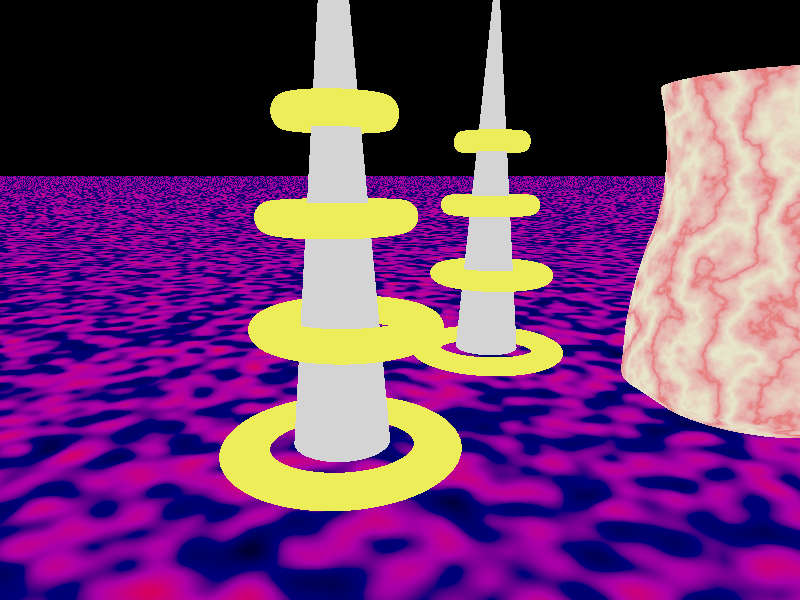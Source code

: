 // Scene Created by the Breeze Designer 2.0
// Written by Neville Richards

#include "colors.inc"
#include "textures.inc"
#include "shapes.inc"

// CAMERA POSITION
camera {
 right      < -1.33, 0, 0 > 
 up         < 0, 1, 0 > 
 direction  < 0, 0, 1 > 
 location   < 5.3125, 2.3125, 9.8125 > 
 look_at    < 0, 0, 0 > 
}
// LIGHT _light0
light_source { < -20, 35, 34 > 
color White
}

// LIGHT _light1
light_source { < 0, 0, 24 > 
color White
}





#declare _torus0 = 
// TORUS _torus0
torus { 2, 0.5 
 texture { Gold_Metal }
 scale  < 1, 0.5, 1 > 
 translate  < -1.375, -3.21875, 0 > 
 }


#declare _cone0 = 
// CONE _cone0
cone { <0, -1, 0>, 1
  < 0, 1, 0>, 0
 texture { Chrome_Metal }
 scale  < 1.00392, 6, 1 > 
 translate  < -1.375, 2.84375, 0 > 
 }



#declare _torus0_0 = 
// TORUS _torus0_0
torus { 2, 0.5 
 texture { Gold_Metal }
 scale  < 0.8, 0.625, 0.783784 > 
 translate  < -1.375, -0.71875, -0.25 > 
 }


#declare _torus0_0_1 = 
// TORUS _torus0_0_1
torus { 2, 0.5 
 texture { Gold_Metal }
 scale  < 0.619355, 0.625, 0.658536 > 
 translate  < -1.375, 1.53125, 0 > 
 }


#declare _torus0_0_1_2 = 
// TORUS _torus0_0_1_2
torus { 2, 0.5 
 texture { Gold_Metal }
 scale  < 0.47071, 0.625, 0.5 > 
 translate  < -1.375, 3.46875, 0 > 
 }





// PLANE _plane0
plane { <0, 1, 0>, 0
 texture { Apocalypse }
 translate  < 6.875, -5.84375, -3.59375 > 
 }



#declare _torus0_3 = 
// TORUS _torus0_3
torus { 2, 0.5 
 texture { Gold_Metal }
 scale  < 1, 0.5, 1 > 
 translate  < -1.375, -3.34375, -8.5625 > 
 }


#declare _cone0_3 = 
// CONE _cone0_3
cone { <0, -1, 0>, 1
  < 0, 1, 0>, 0
 texture { Chrome_Metal }
 scale  < 1.00392, 6, 1 > 
 translate  < -1.375, 2.71875, -8.5625 > 
 }


#declare _torus0_0_3 = 
// TORUS _torus0_0_3
torus { 2, 0.5 
 texture { Gold_Metal }
 scale  < 0.8, 0.625, 0.783784 > 
 translate  < -1.375, -0.84375, -8.8125 > 
 }


#declare _torus0_0_1_3 = 
// TORUS _torus0_0_1_3
torus { 2, 0.5 
 texture { Gold_Metal }
 scale  < 0.619355, 0.625, 0.658536 > 
 translate  < -1.375, 1.40625, -8.5625 > 
 }


#declare _torus0_0_1_2_3 = 
// TORUS _torus0_0_1_2_3
torus { 2, 0.5 
 texture { Gold_Metal }
 scale  < 0.47071, 0.625, 0.5 > 
 translate  < -1.375, 3.34375, -8.5625 > 
 }


// OBJECT _points0
object { 
union { 
triangle { <  8.2098,  4.1477, -5.3963 > <  8.1199,  3.6531, -5.0223 > <  8.2480,  4.1477, -5.0223 > }
triangle { <  8.2098,  4.1477, -5.3963 > <  8.0836,  3.6531, -5.3749 > <  8.1199,  3.6531, -5.0223 > }
triangle { <  8.0836,  3.6531, -5.3749 > <  8.0034,  2.7629, -5.0223 > <  8.1199,  3.6531, -5.0223 > }
triangle { <  8.0836,  3.6531, -5.3749 > <  7.9689,  2.7629, -5.3555 > <  8.0034,  2.7629, -5.0223 > }
triangle { <  7.9689,  2.7629, -5.3555 > <  8.0034,  1.9387, -5.0223 > <  8.0034,  2.7629, -5.0223 > }
triangle { <  7.9689,  2.7629, -5.3555 > <  7.9689,  1.9387, -5.3555 > <  8.0034,  1.9387, -5.0223 > }
triangle { <  7.9689,  1.9387, -5.3555 > <  8.0966,  1.3122, -5.0223 > <  8.0034,  1.9387, -5.0223 > }
triangle { <  7.9689,  1.9387, -5.3555 > <  8.0607,  1.3122, -5.3711 > <  8.0966,  1.3122, -5.0223 > }
triangle { <  8.0607,  1.3122, -5.3711 > <  8.2713,  0.7188, -5.0223 > <  8.0966,  1.3122, -5.0223 > }
triangle { <  8.0607,  1.3122, -5.3711 > <  8.2328,  0.7188, -5.4001 > <  8.2713,  0.7188, -5.0223 > }
triangle { <  8.2328,  0.7188, -5.4001 > <  8.4227,  0.0593, -5.0223 > <  8.2713,  0.7188, -5.0223 > }
triangle { <  8.2328,  0.7188, -5.4001 > <  8.3819,  0.0593, -5.4254 > <  8.4227,  0.0593, -5.0223 > }
triangle { <  8.3819,  0.0593, -5.4254 > <  8.4926, -0.3693, -5.0223 > <  8.4227,  0.0593, -5.0223 > }
triangle { <  8.3819,  0.0593, -5.4254 > <  8.4507, -0.3693, -5.4370 > <  8.4926, -0.3693, -5.0223 > }
triangle { <  8.4507, -0.3693, -5.4370 > <  8.5741, -1.0287, -5.0223 > <  8.4926, -0.3693, -5.0223 > }
triangle { <  8.4507, -0.3693, -5.4370 > <  8.5310, -1.0287, -5.4506 > <  8.5741, -1.0287, -5.0223 > }
triangle { <  8.5310, -1.0287, -5.4506 > <  8.5858, -1.6222, -5.0223 > <  8.5741, -1.0287, -5.0223 > }
triangle { <  8.5310, -1.0287, -5.4506 > <  8.5425, -1.6222, -5.4525 > <  8.5858, -1.6222, -5.0223 > }
triangle { <  8.5425, -1.6222, -5.4525 > <  8.5974, -2.2156, -5.0223 > <  8.5858, -1.6222, -5.0223 > }
triangle { <  8.5425, -1.6222, -5.4525 > <  8.5539, -2.2156, -5.4544 > <  8.5974, -2.2156, -5.0223 > }
triangle { <  8.5539, -2.2156, -5.4544 > <  7.8403, -2.7102, -5.0223 > <  8.5974, -2.2156, -5.0223 > }
triangle { <  8.5539, -2.2156, -5.4544 > <  7.8083, -2.7102, -5.3284 > <  7.8403, -2.7102, -5.0223 > }
triangle { <  8.1045,  4.1477, -5.7582 > <  8.0836,  3.6531, -5.3749 > <  8.2098,  4.1477, -5.3963 > }
triangle { <  8.1045,  4.1477, -5.7582 > <  7.9841,  3.6531, -5.7161 > <  8.0836,  3.6531, -5.3749 > }
triangle { <  7.9841,  3.6531, -5.7161 > <  7.9689,  2.7629, -5.3555 > <  8.0836,  3.6531, -5.3749 > }
triangle { <  7.9841,  3.6531, -5.7161 > <  7.8746,  2.7629, -5.6779 > <  7.9689,  2.7629, -5.3555 > }
triangle { <  7.8746,  2.7629, -5.6779 > <  7.9689,  1.9387, -5.3555 > <  7.9689,  2.7629, -5.3555 > }
triangle { <  7.8746,  2.7629, -5.6779 > <  7.8746,  1.9387, -5.6779 > <  7.9689,  1.9387, -5.3555 > }
triangle { <  7.8746,  1.9387, -5.6779 > <  8.0607,  1.3122, -5.3711 > <  7.9689,  1.9387, -5.3555 > }
triangle { <  7.8746,  1.9387, -5.6779 > <  7.9622,  1.3122, -5.7085 > <  8.0607,  1.3122, -5.3711 > }
triangle { <  7.9622,  1.3122, -5.7085 > <  8.2328,  0.7188, -5.4001 > <  8.0607,  1.3122, -5.3711 > }
triangle { <  7.9622,  1.3122, -5.7085 > <  8.1264,  0.7188, -5.7658 > <  8.2328,  0.7188, -5.4001 > }
triangle { <  8.1264,  0.7188, -5.7658 > <  8.3819,  0.0593, -5.4254 > <  8.2328,  0.7188, -5.4001 > }
triangle { <  8.1264,  0.7188, -5.7658 > <  8.2687,  0.0593, -5.8154 > <  8.3819,  0.0593, -5.4254 > }
triangle { <  8.2687,  0.0593, -5.8154 > <  8.4507, -0.3693, -5.4370 > <  8.3819,  0.0593, -5.4254 > }
triangle { <  8.2687,  0.0593, -5.8154 > <  8.3343, -0.3693, -5.8384 > <  8.4507, -0.3693, -5.4370 > }
triangle { <  8.3343, -0.3693, -5.8384 > <  8.5310, -1.0287, -5.4506 > <  8.4507, -0.3693, -5.4370 > }
triangle { <  8.3343, -0.3693, -5.8384 > <  8.4109, -1.0287, -5.8651 > <  8.5310, -1.0287, -5.4506 > }
triangle { <  8.4109, -1.0287, -5.8651 > <  8.5425, -1.6222, -5.4525 > <  8.5310, -1.0287, -5.4506 > }
triangle { <  8.4109, -1.0287, -5.8651 > <  8.4219, -1.6222, -5.8689 > <  8.5425, -1.6222, -5.4525 > }
triangle { <  8.4219, -1.6222, -5.8689 > <  8.5539, -2.2156, -5.4544 > <  8.5425, -1.6222, -5.4525 > }
triangle { <  8.4219, -1.6222, -5.8689 > <  8.4328, -2.2156, -5.8727 > <  8.5539, -2.2156, -5.4544 > }
triangle { <  8.4328, -2.2156, -5.8727 > <  7.8083, -2.7102, -5.3284 > <  8.5539, -2.2156, -5.4544 > }
triangle { <  8.4328, -2.2156, -5.8727 > <  7.7214, -2.7102, -5.6245 > <  7.8083, -2.7102, -5.3284 > }
triangle { <  7.9352,  4.1477, -6.0970 > <  7.9841,  3.6531, -5.7161 > <  8.1045,  4.1477, -5.7582 > }
triangle { <  7.9352,  4.1477, -6.0970 > <  7.8242,  3.6531, -6.0356 > <  7.9841,  3.6531, -5.7161 > }
triangle { <  7.8242,  3.6531, -6.0356 > <  7.8746,  2.7629, -5.6779 > <  7.9841,  3.6531, -5.7161 > }
triangle { <  7.8242,  3.6531, -6.0356 > <  7.7234,  2.7629, -5.9797 > <  7.8746,  2.7629, -5.6779 > }
triangle { <  7.7234,  2.7629, -5.9797 > <  7.8746,  1.9387, -5.6779 > <  7.8746,  2.7629, -5.6779 > }
triangle { <  7.7234,  2.7629, -5.9797 > <  7.7234,  1.9387, -5.9797 > <  7.8746,  1.9387, -5.6779 > }
triangle { <  7.7234,  1.9387, -5.9797 > <  7.9622,  1.3122, -5.7085 > <  7.8746,  1.9387, -5.6779 > }
triangle { <  7.7234,  1.9387, -5.9797 > <  7.8041,  1.3122, -6.0244 > <  7.9622,  1.3122, -5.7085 > }
triangle { <  7.8041,  1.3122, -6.0244 > <  8.1264,  0.7188, -5.7658 > <  7.9622,  1.3122, -5.7085 > }
triangle { <  7.8041,  1.3122, -6.0244 > <  7.9554,  0.7188, -6.1082 > <  8.1264,  0.7188, -5.7658 > }
triangle { <  7.9554,  0.7188, -6.1082 > <  8.2687,  0.0593, -5.8154 > <  8.1264,  0.7188, -5.7658 > }
triangle { <  7.9554,  0.7188, -6.1082 > <  8.0865,  0.0593, -6.1808 > <  8.2687,  0.0593, -5.8154 > }
triangle { <  8.0865,  0.0593, -6.1808 > <  8.3343, -0.3693, -5.8384 > <  8.2687,  0.0593, -5.8154 > }
triangle { <  8.0865,  0.0593, -6.1808 > <  8.1470, -0.3693, -6.2143 > <  8.3343, -0.3693, -5.8384 > }
triangle { <  8.1470, -0.3693, -6.2143 > <  8.4109, -1.0287, -5.8651 > <  8.3343, -0.3693, -5.8384 > }
triangle { <  8.1470, -0.3693, -6.2143 > <  8.2176, -1.0287, -6.2533 > <  8.4109, -1.0287, -5.8651 > }
triangle { <  8.2176, -1.0287, -6.2533 > <  8.4219, -1.6222, -5.8689 > <  8.4109, -1.0287, -5.8651 > }
triangle { <  8.2176, -1.0287, -6.2533 > <  8.2277, -1.6222, -6.2589 > <  8.4219, -1.6222, -5.8689 > }
triangle { <  8.2277, -1.6222, -6.2589 > <  8.4328, -2.2156, -5.8727 > <  8.4219, -1.6222, -5.8689 > }
triangle { <  8.2277, -1.6222, -6.2589 > <  8.2378, -2.2156, -6.2645 > <  8.4328, -2.2156, -5.8727 > }
triangle { <  8.2378, -2.2156, -6.2645 > <  7.7214, -2.7102, -5.6245 > <  8.4328, -2.2156, -5.8727 > }
triangle { <  8.2378, -2.2156, -6.2645 > <  7.5821, -2.7102, -5.9016 > <  7.7214, -2.7102, -5.6245 > }
triangle { <  7.7071,  4.1477, -6.4025 > <  7.8242,  3.6531, -6.0356 > <  7.9352,  4.1477, -6.0970 > }
triangle { <  7.7071,  4.1477, -6.4025 > <  7.6090,  3.6531, -6.3236 > <  7.8242,  3.6531, -6.0356 > }
triangle { <  7.6090,  3.6531, -6.3236 > <  7.7234,  2.7629, -5.9797 > <  7.8242,  3.6531, -6.0356 > }
triangle { <  7.6090,  3.6531, -6.3236 > <  7.5197,  2.7629, -6.2518 > <  7.7234,  2.7629, -5.9797 > }
triangle { <  7.5197,  2.7629, -6.2518 > <  7.7234,  1.9387, -5.9797 > <  7.7234,  2.7629, -5.9797 > }
triangle { <  7.5197,  2.7629, -6.2518 > <  7.5197,  1.9387, -6.2518 > <  7.7234,  1.9387, -5.9797 > }
triangle { <  7.5197,  1.9387, -6.2518 > <  7.8041,  1.3122, -6.0244 > <  7.7234,  1.9387, -5.9797 > }
triangle { <  7.5197,  1.9387, -6.2518 > <  7.5911,  1.3122, -6.3092 > <  7.8041,  1.3122, -6.0244 > }
triangle { <  7.5911,  1.3122, -6.3092 > <  7.9554,  0.7188, -6.1082 > <  7.8041,  1.3122, -6.0244 > }
triangle { <  7.5911,  1.3122, -6.3092 > <  7.7249,  0.7188, -6.4169 > <  7.9554,  0.7188, -6.1082 > }
triangle { <  7.7249,  0.7188, -6.4169 > <  8.0865,  0.0593, -6.1808 > <  7.9554,  0.7188, -6.1082 > }
triangle { <  7.7249,  0.7188, -6.4169 > <  7.8409,  0.0593, -6.5102 > <  8.0865,  0.0593, -6.1808 > }
triangle { <  7.8409,  0.0593, -6.5102 > <  8.1470, -0.3693, -6.2143 > <  8.0865,  0.0593, -6.1808 > }
triangle { <  7.8409,  0.0593, -6.5102 > <  7.8945, -0.3693, -6.5533 > <  8.1470, -0.3693, -6.2143 > }
triangle { <  7.8945, -0.3693, -6.5533 > <  8.2176, -1.0287, -6.2533 > <  8.1470, -0.3693, -6.2143 > }
triangle { <  7.8945, -0.3693, -6.5533 > <  7.9569, -1.0287, -6.6035 > <  8.2176, -1.0287, -6.2533 > }
triangle { <  7.9569, -1.0287, -6.6035 > <  8.2277, -1.6222, -6.2589 > <  8.2176, -1.0287, -6.2533 > }
triangle { <  7.9569, -1.0287, -6.6035 > <  7.9659, -1.6222, -6.6107 > <  8.2277, -1.6222, -6.2589 > }
triangle { <  7.9659, -1.6222, -6.6107 > <  8.2378, -2.2156, -6.2645 > <  8.2277, -1.6222, -6.2589 > }
triangle { <  7.9659, -1.6222, -6.6107 > <  7.9748, -2.2156, -6.6179 > <  8.2378, -2.2156, -6.2645 > }
triangle { <  7.9748, -2.2156, -6.6179 > <  7.5821, -2.7102, -5.9016 > <  8.2378, -2.2156, -6.2645 > }
triangle { <  7.9748, -2.2156, -6.6179 > <  7.3948, -2.7102, -6.1513 > <  7.5821, -2.7102, -5.9016 > }
triangle { <  7.4271,  4.1477, -6.6654 > <  7.6090,  3.6531, -6.3236 > <  7.7071,  4.1477, -6.4025 > }
triangle { <  7.4271,  4.1477, -6.6654 > <  7.3448,  3.6531, -6.5713 > <  7.6090,  3.6531, -6.3236 > }
triangle { <  7.3448,  3.6531, -6.5713 > <  7.5197,  2.7629, -6.2518 > <  7.6090,  3.6531, -6.3236 > }
triangle { <  7.3448,  3.6531, -6.5713 > <  7.2699,  2.7629, -6.4858 > <  7.5197,  2.7629, -6.2518 > }
triangle { <  7.2699,  2.7629, -6.4858 > <  7.5197,  1.9387, -6.2518 > <  7.5197,  2.7629, -6.2518 > }
triangle { <  7.2699,  2.7629, -6.4858 > <  7.2699,  1.9387, -6.4858 > <  7.5197,  1.9387, -6.2518 > }
triangle { <  7.2699,  1.9387, -6.4858 > <  7.5911,  1.3122, -6.3092 > <  7.5197,  1.9387, -6.2518 > }
triangle { <  7.2699,  1.9387, -6.4858 > <  7.3298,  1.3122, -6.5542 > <  7.5911,  1.3122, -6.3092 > }
triangle { <  7.3298,  1.3122, -6.5542 > <  7.7249,  0.7188, -6.4169 > <  7.5911,  1.3122, -6.3092 > }
triangle { <  7.3298,  1.3122, -6.5542 > <  7.4421,  0.7188, -6.6825 > <  7.7249,  0.7188, -6.4169 > }
triangle { <  7.4421,  0.7188, -6.6825 > <  7.8409,  0.0593, -6.5102 > <  7.7249,  0.7188, -6.4169 > }
triangle { <  7.4421,  0.7188, -6.6825 > <  7.5395,  0.0593, -6.7938 > <  7.8409,  0.0593, -6.5102 > }
triangle { <  7.5395,  0.0593, -6.7938 > <  7.8945, -0.3693, -6.5533 > <  7.8409,  0.0593, -6.5102 > }
triangle { <  7.5395,  0.0593, -6.7938 > <  7.5844, -0.3693, -6.8451 > <  7.8945, -0.3693, -6.5533 > }
triangle { <  7.5844, -0.3693, -6.8451 > <  7.9569, -1.0287, -6.6035 > <  7.8945, -0.3693, -6.5533 > }
triangle { <  7.5844, -0.3693, -6.8451 > <  7.6368, -1.0287, -6.9050 > <  7.9569, -1.0287, -6.6035 > }
triangle { <  7.6368, -1.0287, -6.9050 > <  7.9659, -1.6222, -6.6107 > <  7.9569, -1.0287, -6.6035 > }
triangle { <  7.6368, -1.0287, -6.9050 > <  7.6443, -1.6222, -6.9135 > <  7.9659, -1.6222, -6.6107 > }
triangle { <  7.6443, -1.6222, -6.9135 > <  7.9748, -2.2156, -6.6179 > <  7.9659, -1.6222, -6.6107 > }
triangle { <  7.6443, -1.6222, -6.9135 > <  7.6518, -2.2156, -6.9221 > <  7.9748, -2.2156, -6.6179 > }
triangle { <  7.6518, -2.2156, -6.9221 > <  7.3948, -2.7102, -6.1513 > <  7.9748, -2.2156, -6.6179 > }
triangle { <  7.6518, -2.2156, -6.9221 > <  7.1651, -2.7102, -6.3660 > <  7.3948, -2.7102, -6.1513 > }
triangle { <  7.1038,  4.1477, -6.8777 > <  7.3448,  3.6531, -6.5713 > <  7.4271,  4.1477, -6.6654 > }
triangle { <  7.1038,  4.1477, -6.8777 > <  7.0398,  3.6531, -6.7713 > <  7.3448,  3.6531, -6.5713 > }
triangle { <  7.0398,  3.6531, -6.7713 > <  7.2699,  2.7629, -6.4858 > <  7.3448,  3.6531, -6.5713 > }
triangle { <  7.0398,  3.6531, -6.7713 > <  6.9815,  2.7629, -6.6746 > <  7.2699,  2.7629, -6.4858 > }
triangle { <  6.9815,  2.7629, -6.6746 > <  7.2699,  1.9387, -6.4858 > <  7.2699,  2.7629, -6.4858 > }
triangle { <  6.9815,  2.7629, -6.6746 > <  6.9815,  1.9387, -6.6746 > <  7.2699,  1.9387, -6.4858 > }
triangle { <  6.9815,  1.9387, -6.6746 > <  7.3298,  1.3122, -6.5542 > <  7.2699,  1.9387, -6.4858 > }
triangle { <  6.9815,  1.9387, -6.6746 > <  7.0281,  1.3122, -6.7520 > <  7.3298,  1.3122, -6.5542 > }
triangle { <  7.0281,  1.3122, -6.7520 > <  7.4421,  0.7188, -6.6825 > <  7.3298,  1.3122, -6.5542 > }
triangle { <  7.0281,  1.3122, -6.7520 > <  7.1155,  0.7188, -6.8971 > <  7.4421,  0.7188, -6.6825 > }
triangle { <  7.1155,  0.7188, -6.8971 > <  7.5395,  0.0593, -6.7938 > <  7.4421,  0.7188, -6.6825 > }
triangle { <  7.1155,  0.7188, -6.8971 > <  7.1912,  0.0593, -7.0228 > <  7.5395,  0.0593, -6.7938 > }
triangle { <  7.1912,  0.0593, -7.0228 > <  7.5844, -0.3693, -6.8451 > <  7.5395,  0.0593, -6.7938 > }
triangle { <  7.1912,  0.0593, -7.0228 > <  7.2261, -0.3693, -7.0808 > <  7.5844, -0.3693, -6.8451 > }
triangle { <  7.2261, -0.3693, -7.0808 > <  7.6368, -1.0287, -6.9050 > <  7.5844, -0.3693, -6.8451 > }
triangle { <  7.2261, -0.3693, -7.0808 > <  7.2669, -1.0287, -7.1485 > <  7.6368, -1.0287, -6.9050 > }
triangle { <  7.2669, -1.0287, -7.1485 > <  7.6443, -1.6222, -6.9135 > <  7.6368, -1.0287, -6.9050 > }
triangle { <  7.2669, -1.0287, -7.1485 > <  7.2727, -1.6222, -7.1582 > <  7.6443, -1.6222, -6.9135 > }
triangle { <  7.2727, -1.6222, -7.1582 > <  7.6518, -2.2156, -6.9221 > <  7.6443, -1.6222, -6.9135 > }
triangle { <  7.2727, -1.6222, -7.1582 > <  7.2785, -2.2156, -7.1679 > <  7.6518, -2.2156, -6.9221 > }
triangle { <  7.2785, -2.2156, -7.1679 > <  7.1651, -2.7102, -6.3660 > <  7.6518, -2.2156, -6.9221 > }
triangle { <  7.2785, -2.2156, -7.1679 > <  6.9000, -2.7102, -6.5392 > <  7.1651, -2.7102, -6.3660 > }
triangle { <  6.7470,  4.1477, -7.0330 > <  7.0398,  3.6531, -6.7713 > <  7.1038,  4.1477, -6.8777 > }
triangle { <  6.7470,  4.1477, -7.0330 > <  6.7032,  3.6531, -6.9175 > <  7.0398,  3.6531, -6.7713 > }
triangle { <  6.7032,  3.6531, -6.9175 > <  6.9815,  2.7629, -6.6746 > <  7.0398,  3.6531, -6.7713 > }
triangle { <  6.7032,  3.6531, -6.9175 > <  6.6633,  2.7629, -6.8126 > <  6.9815,  2.7629, -6.6746 > }
triangle { <  6.6633,  2.7629, -6.8126 > <  6.9815,  1.9387, -6.6746 > <  6.9815,  2.7629, -6.6746 > }
triangle { <  6.6633,  2.7629, -6.8126 > <  6.6633,  1.9387, -6.8126 > <  6.9815,  1.9387, -6.6746 > }
triangle { <  6.6633,  1.9387, -6.8126 > <  7.0281,  1.3122, -6.7520 > <  6.9815,  1.9387, -6.6746 > }
triangle { <  6.6633,  1.9387, -6.8126 > <  6.6952,  1.3122, -6.8966 > <  7.0281,  1.3122, -6.7520 > }
triangle { <  6.6952,  1.3122, -6.8966 > <  7.1155,  0.7188, -6.8971 > <  7.0281,  1.3122, -6.7520 > }
triangle { <  6.6952,  1.3122, -6.8966 > <  6.7549,  0.7188, -7.0540 > <  7.1155,  0.7188, -6.8971 > }
triangle { <  6.7549,  0.7188, -7.0540 > <  7.1912,  0.0593, -7.0228 > <  7.1155,  0.7188, -6.8971 > }
triangle { <  6.7549,  0.7188, -7.0540 > <  6.8067,  0.0593, -7.1904 > <  7.1912,  0.0593, -7.0228 > }
triangle { <  6.8067,  0.0593, -7.1904 > <  7.2261, -0.3693, -7.0808 > <  7.1912,  0.0593, -7.0228 > }
triangle { <  6.8067,  0.0593, -7.1904 > <  6.8306, -0.3693, -7.2534 > <  7.2261, -0.3693, -7.0808 > }
triangle { <  6.8306, -0.3693, -7.2534 > <  7.2669, -1.0287, -7.1485 > <  7.2261, -0.3693, -7.0808 > }
triangle { <  6.8306, -0.3693, -7.2534 > <  6.8585, -1.0287, -7.3268 > <  7.2669, -1.0287, -7.1485 > }
triangle { <  6.8585, -1.0287, -7.3268 > <  7.2727, -1.6222, -7.1582 > <  7.2669, -1.0287, -7.1485 > }
triangle { <  6.8585, -1.0287, -7.3268 > <  6.8625, -1.6222, -7.3373 > <  7.2727, -1.6222, -7.1582 > }
triangle { <  6.8625, -1.6222, -7.3373 > <  7.2785, -2.2156, -7.1679 > <  7.2727, -1.6222, -7.1582 > }
triangle { <  6.8625, -1.6222, -7.3373 > <  6.8665, -2.2156, -7.3478 > <  7.2785, -2.2156, -7.1679 > }
triangle { <  6.8665, -2.2156, -7.3478 > <  6.9000, -2.7102, -6.5392 > <  7.2785, -2.2156, -7.1679 > }
triangle { <  6.8665, -2.2156, -7.3478 > <  6.6075, -2.7102, -6.6657 > <  6.9000, -2.7102, -6.5392 > }
triangle { <  6.3674,  4.1477, -7.1265 > <  6.7032,  3.6531, -6.9175 > <  6.7470,  4.1477, -7.0330 > }
triangle { <  6.3674,  4.1477, -7.1265 > <  6.3452,  3.6531, -7.0055 > <  6.7032,  3.6531, -6.9175 > }
triangle { <  6.3452,  3.6531, -7.0055 > <  6.6633,  2.7629, -6.8126 > <  6.7032,  3.6531, -6.9175 > }
triangle { <  6.3452,  3.6531, -7.0055 > <  6.3249,  2.7629, -6.8955 > <  6.6633,  2.7629, -6.8126 > }
triangle { <  6.3249,  2.7629, -6.8955 > <  6.6633,  1.9387, -6.8126 > <  6.6633,  2.7629, -6.8126 > }
triangle { <  6.3249,  2.7629, -6.8955 > <  6.3249,  1.9387, -6.8955 > <  6.6633,  1.9387, -6.8126 > }
triangle { <  6.3249,  1.9387, -6.8955 > <  6.6952,  1.3122, -6.8966 > <  6.6633,  1.9387, -6.8126 > }
triangle { <  6.3249,  1.9387, -6.8955 > <  6.3411,  1.3122, -6.9835 > <  6.6952,  1.3122, -6.8966 > }
triangle { <  6.3411,  1.3122, -6.9835 > <  6.7549,  0.7188, -7.0540 > <  6.6952,  1.3122, -6.8966 > }
triangle { <  6.3411,  1.3122, -6.9835 > <  6.3715,  0.7188, -7.1485 > <  6.7549,  0.7188, -7.0540 > }
triangle { <  6.3715,  0.7188, -7.1485 > <  6.8067,  0.0593, -7.1904 > <  6.7549,  0.7188, -7.0540 > }
triangle { <  6.3715,  0.7188, -7.1485 > <  6.3978,  0.0593, -7.2914 > <  6.8067,  0.0593, -7.1904 > }
triangle { <  6.3978,  0.0593, -7.2914 > <  6.8306, -0.3693, -7.2534 > <  6.8067,  0.0593, -7.1904 > }
triangle { <  6.3978,  0.0593, -7.2914 > <  6.4099, -0.3693, -7.3574 > <  6.8306, -0.3693, -7.2534 > }
triangle { <  6.4099, -0.3693, -7.3574 > <  6.8585, -1.0287, -7.3268 > <  6.8306, -0.3693, -7.2534 > }
triangle { <  6.4099, -0.3693, -7.3574 > <  6.4241, -1.0287, -7.4344 > <  6.8585, -1.0287, -7.3268 > }
triangle { <  6.4241, -1.0287, -7.4344 > <  6.8625, -1.6222, -7.3373 > <  6.8585, -1.0287, -7.3268 > }
triangle { <  6.4241, -1.0287, -7.4344 > <  6.4261, -1.6222, -7.4454 > <  6.8625, -1.6222, -7.3373 > }
triangle { <  6.4261, -1.6222, -7.4454 > <  6.8665, -2.2156, -7.3478 > <  6.8625, -1.6222, -7.3373 > }
triangle { <  6.4261, -1.6222, -7.4454 > <  6.4281, -2.2156, -7.4564 > <  6.8665, -2.2156, -7.3478 > }
triangle { <  6.4281, -2.2156, -7.4564 > <  6.6075, -2.7102, -6.6657 > <  6.8665, -2.2156, -7.3478 > }
triangle { <  6.4281, -2.2156, -7.4564 > <  6.2966, -2.7102, -6.7415 > <  6.6075, -2.7102, -6.6657 > }
triangle { <  5.9767,  4.1477, -7.1553 > <  6.3452,  3.6531, -7.0055 > <  6.3674,  4.1477, -7.1265 > }
triangle { <  5.9767,  4.1477, -7.1553 > <  5.9767,  3.6531, -7.0325 > <  6.3452,  3.6531, -7.0055 > }
triangle { <  5.9767,  3.6531, -7.0325 > <  6.3249,  2.7629, -6.8955 > <  6.3452,  3.6531, -7.0055 > }
triangle { <  5.9767,  3.6531, -7.0325 > <  5.9767,  2.7629, -6.9208 > <  6.3249,  2.7629, -6.8955 > }
triangle { <  5.9767,  2.7629, -6.9208 > <  6.3249,  1.9387, -6.8955 > <  6.3249,  2.7629, -6.8955 > }
triangle { <  5.9767,  2.7629, -6.9208 > <  5.9767,  1.9387, -6.9208 > <  6.3249,  1.9387, -6.8955 > }
triangle { <  5.9767,  1.9387, -6.9208 > <  6.3411,  1.3122, -6.9835 > <  6.3249,  1.9387, -6.8955 > }
triangle { <  5.9767,  1.9387, -6.9208 > <  5.9767,  1.3122, -7.0101 > <  6.3411,  1.3122, -6.9835 > }
triangle { <  5.9767,  1.3122, -7.0101 > <  6.3715,  0.7188, -7.1485 > <  6.3411,  1.3122, -6.9835 > }
triangle { <  5.9767,  1.3122, -7.0101 > <  5.9767,  0.7188, -7.1777 > <  6.3715,  0.7188, -7.1485 > }
triangle { <  5.9767,  0.7188, -7.1777 > <  6.3978,  0.0593, -7.2914 > <  6.3715,  0.7188, -7.1485 > }
triangle { <  5.9767,  0.7188, -7.1777 > <  5.9767,  0.0593, -7.3228 > <  6.3978,  0.0593, -7.2914 > }
triangle { <  5.9767,  0.0593, -7.3228 > <  6.4099, -0.3693, -7.3574 > <  6.3978,  0.0593, -7.2914 > }
triangle { <  5.9767,  0.0593, -7.3228 > <  5.9767, -0.3693, -7.3898 > <  6.4099, -0.3693, -7.3574 > }
triangle { <  5.9767, -0.3693, -7.3898 > <  6.4241, -1.0287, -7.4344 > <  6.4099, -0.3693, -7.3574 > }
triangle { <  5.9767, -0.3693, -7.3898 > <  5.9767, -1.0287, -7.4680 > <  6.4241, -1.0287, -7.4344 > }
triangle { <  5.9767, -1.0287, -7.4680 > <  6.4261, -1.6222, -7.4454 > <  6.4241, -1.0287, -7.4344 > }
triangle { <  5.9767, -1.0287, -7.4680 > <  5.9767, -1.6222, -7.4792 > <  6.4261, -1.6222, -7.4454 > }
triangle { <  5.9767, -1.6222, -7.4792 > <  6.4281, -2.2156, -7.4564 > <  6.4261, -1.6222, -7.4454 > }
triangle { <  5.9767, -1.6222, -7.4792 > <  5.9767, -2.2156, -7.4903 > <  6.4281, -2.2156, -7.4564 > }
triangle { <  5.9767, -2.2156, -7.4903 > <  6.2966, -2.7102, -6.7415 > <  6.4281, -2.2156, -7.4564 > }
triangle { <  5.9767, -2.2156, -7.4903 > <  5.9767, -2.7102, -6.7645 > <  6.2966, -2.7102, -6.7415 > }
triangle { <  5.5867,  4.1477, -7.1187 > <  5.9767,  3.6531, -7.0325 > <  5.9767,  4.1477, -7.1553 > }
triangle { <  5.5867,  4.1477, -7.1187 > <  5.6089,  3.6531, -6.9977 > <  5.9767,  3.6531, -7.0325 > }
triangle { <  5.6089,  3.6531, -6.9977 > <  5.9767,  2.7629, -6.9208 > <  5.9767,  3.6531, -7.0325 > }
triangle { <  5.6089,  3.6531, -6.9977 > <  5.6292,  2.7629, -6.8877 > <  5.9767,  2.7629, -6.9208 > }
triangle { <  5.6292,  2.7629, -6.8877 > <  5.9767,  1.9387, -6.9208 > <  5.9767,  2.7629, -6.9208 > }
triangle { <  5.6292,  2.7629, -6.8877 > <  5.6292,  1.9387, -6.8877 > <  5.9767,  1.9387, -6.9208 > }
triangle { <  5.6292,  1.9387, -6.8877 > <  5.9767,  1.3122, -7.0101 > <  5.9767,  1.9387, -6.9208 > }
triangle { <  5.6292,  1.9387, -6.8877 > <  5.6130,  1.3122, -6.9757 > <  5.9767,  1.3122, -7.0101 > }
triangle { <  5.6130,  1.3122, -6.9757 > <  5.9767,  0.7188, -7.1777 > <  5.9767,  1.3122, -7.0101 > }
triangle { <  5.6130,  1.3122, -6.9757 > <  5.5827,  0.7188, -7.1407 > <  5.9767,  0.7188, -7.1777 > }
triangle { <  5.5827,  0.7188, -7.1407 > <  5.9767,  0.0593, -7.3228 > <  5.9767,  0.7188, -7.1777 > }
triangle { <  5.5827,  0.7188, -7.1407 > <  5.5564,  0.0593, -7.2837 > <  5.9767,  0.0593, -7.3228 > }
triangle { <  5.5564,  0.0593, -7.2837 > <  5.9767, -0.3693, -7.3898 > <  5.9767,  0.0593, -7.3228 > }
triangle { <  5.5564,  0.0593, -7.2837 > <  5.5442, -0.3693, -7.3497 > <  5.9767, -0.3693, -7.3898 > }
triangle { <  5.5442, -0.3693, -7.3497 > <  5.9767, -1.0287, -7.4680 > <  5.9767, -0.3693, -7.3898 > }
triangle { <  5.5442, -0.3693, -7.3497 > <  5.5301, -1.0287, -7.4266 > <  5.9767, -1.0287, -7.4680 > }
triangle { <  5.5301, -1.0287, -7.4266 > <  5.9767, -1.6222, -7.4792 > <  5.9767, -1.0287, -7.4680 > }
triangle { <  5.5301, -1.0287, -7.4266 > <  5.5280, -1.6222, -7.4376 > <  5.9767, -1.6222, -7.4792 > }
triangle { <  5.5280, -1.6222, -7.4376 > <  5.9767, -2.2156, -7.4903 > <  5.9767, -1.6222, -7.4792 > }
triangle { <  5.5280, -1.6222, -7.4376 > <  5.5260, -2.2156, -7.4486 > <  5.9767, -2.2156, -7.4903 > }
triangle { <  5.5260, -2.2156, -7.4486 > <  5.9767, -2.7102, -6.7645 > <  5.9767, -2.2156, -7.4903 > }
triangle { <  5.5260, -2.2156, -7.4486 > <  5.6575, -2.7102, -6.7338 > <  5.9767, -2.7102, -6.7645 > }
triangle { <  5.2092,  4.1477, -7.0177 > <  5.6089,  3.6531, -6.9977 > <  5.5867,  4.1477, -7.1187 > }
triangle { <  5.2092,  4.1477, -7.0177 > <  5.2531,  3.6531, -6.9023 > <  5.6089,  3.6531, -6.9977 > }
triangle { <  5.2531,  3.6531, -6.9023 > <  5.6292,  2.7629, -6.8877 > <  5.6089,  3.6531, -6.9977 > }
triangle { <  5.2531,  3.6531, -6.9023 > <  5.2929,  2.7629, -6.7973 > <  5.6292,  2.7629, -6.8877 > }
triangle { <  5.2929,  2.7629, -6.7973 > <  5.6292,  1.9387, -6.8877 > <  5.6292,  2.7629, -6.8877 > }
triangle { <  5.2929,  2.7629, -6.7973 > <  5.2929,  1.9387, -6.7973 > <  5.6292,  1.9387, -6.8877 > }
triangle { <  5.2929,  1.9387, -6.7973 > <  5.6130,  1.3122, -6.9757 > <  5.6292,  1.9387, -6.8877 > }
triangle { <  5.2929,  1.9387, -6.7973 > <  5.2610,  1.3122, -6.8813 > <  5.6130,  1.3122, -6.9757 > }
triangle { <  5.2610,  1.3122, -6.8813 > <  5.5827,  0.7188, -7.1407 > <  5.6130,  1.3122, -6.9757 > }
triangle { <  5.2610,  1.3122, -6.8813 > <  5.2013,  0.7188, -7.0387 > <  5.5827,  0.7188, -7.1407 > }
triangle { <  5.2013,  0.7188, -7.0387 > <  5.5564,  0.0593, -7.2837 > <  5.5827,  0.7188, -7.1407 > }
triangle { <  5.2013,  0.7188, -7.0387 > <  5.1495,  0.0593, -7.1751 > <  5.5564,  0.0593, -7.2837 > }
triangle { <  5.1495,  0.0593, -7.1751 > <  5.5442, -0.3693, -7.3497 > <  5.5564,  0.0593, -7.2837 > }
triangle { <  5.1495,  0.0593, -7.1751 > <  5.1256, -0.3693, -7.2381 > <  5.5442, -0.3693, -7.3497 > }
triangle { <  5.1256, -0.3693, -7.2381 > <  5.5301, -1.0287, -7.4266 > <  5.5442, -0.3693, -7.3497 > }
triangle { <  5.1256, -0.3693, -7.2381 > <  5.0977, -1.0287, -7.3115 > <  5.5301, -1.0287, -7.4266 > }
triangle { <  5.0977, -1.0287, -7.3115 > <  5.5280, -1.6222, -7.4376 > <  5.5301, -1.0287, -7.4266 > }
triangle { <  5.0977, -1.0287, -7.3115 > <  5.0937, -1.6222, -7.3220 > <  5.5280, -1.6222, -7.4376 > }
triangle { <  5.0937, -1.6222, -7.3220 > <  5.5260, -2.2156, -7.4486 > <  5.5280, -1.6222, -7.4376 > }
triangle { <  5.0937, -1.6222, -7.3220 > <  5.0897, -2.2156, -7.3325 > <  5.5260, -2.2156, -7.4486 > }
triangle { <  5.0897, -2.2156, -7.3325 > <  5.6575, -2.7102, -6.7338 > <  5.5260, -2.2156, -7.4486 > }
triangle { <  5.0897, -2.2156, -7.3325 > <  5.3487, -2.7102, -6.6504 > <  5.6575, -2.7102, -6.7338 > }
triangle { <  4.8558,  4.1477, -6.8554 > <  5.2531,  3.6531, -6.9023 > <  5.2092,  4.1477, -7.0177 > }
triangle { <  4.8558,  4.1477, -6.8554 > <  4.9199,  3.6531, -6.7490 > <  5.2531,  3.6531, -6.9023 > }
triangle { <  4.9199,  3.6531, -6.7490 > <  5.2929,  2.7629, -6.7973 > <  5.2531,  3.6531, -6.9023 > }
triangle { <  4.9199,  3.6531, -6.7490 > <  4.9781,  2.7629, -6.6523 > <  5.2929,  2.7629, -6.7973 > }
triangle { <  4.9781,  2.7629, -6.6523 > <  5.2929,  1.9387, -6.7973 > <  5.2929,  2.7629, -6.7973 > }
triangle { <  4.9781,  2.7629, -6.6523 > <  4.9781,  1.9387, -6.6523 > <  5.2929,  1.9387, -6.7973 > }
triangle { <  4.9781,  1.9387, -6.6523 > <  5.2610,  1.3122, -6.8813 > <  5.2929,  1.9387, -6.7973 > }
triangle { <  4.9781,  1.9387, -6.6523 > <  4.9315,  1.3122, -6.7297 > <  5.2610,  1.3122, -6.8813 > }
triangle { <  4.9315,  1.3122, -6.7297 > <  5.2013,  0.7188, -7.0387 > <  5.2610,  1.3122, -6.8813 > }
triangle { <  4.9315,  1.3122, -6.7297 > <  4.8442,  0.7188, -6.8747 > <  5.2013,  0.7188, -7.0387 > }
triangle { <  4.8442,  0.7188, -6.8747 > <  5.1495,  0.0593, -7.1751 > <  5.2013,  0.7188, -7.0387 > }
triangle { <  4.8442,  0.7188, -6.8747 > <  4.7685,  0.0593, -7.0005 > <  5.1495,  0.0593, -7.1751 > }
triangle { <  4.7685,  0.0593, -7.0005 > <  5.1256, -0.3693, -7.2381 > <  5.1495,  0.0593, -7.1751 > }
triangle { <  4.7685,  0.0593, -7.0005 > <  4.7335, -0.3693, -7.0585 > <  5.1256, -0.3693, -7.2381 > }
triangle { <  4.7335, -0.3693, -7.0585 > <  5.0977, -1.0287, -7.3115 > <  5.1256, -0.3693, -7.2381 > }
triangle { <  4.7335, -0.3693, -7.0585 > <  4.6928, -1.0287, -7.1262 > <  5.0977, -1.0287, -7.3115 > }
triangle { <  4.6928, -1.0287, -7.1262 > <  5.0937, -1.6222, -7.3220 > <  5.0977, -1.0287, -7.3115 > }
triangle { <  4.6928, -1.0287, -7.1262 > <  4.6869, -1.6222, -7.1359 > <  5.0937, -1.6222, -7.3220 > }
triangle { <  4.6869, -1.6222, -7.1359 > <  5.0897, -2.2156, -7.3325 > <  5.0937, -1.6222, -7.3220 > }
triangle { <  4.6869, -1.6222, -7.1359 > <  4.6811, -2.2156, -7.1455 > <  5.0897, -2.2156, -7.3325 > }
triangle { <  4.6811, -2.2156, -7.1455 > <  5.3487, -2.7102, -6.6504 > <  5.0897, -2.2156, -7.3325 > }
triangle { <  4.6811, -2.2156, -7.1455 > <  5.0597, -2.7102, -6.5169 > <  5.3487, -2.7102, -6.6504 > }
triangle { <  4.5372,  4.1477, -6.6367 > <  4.9199,  3.6531, -6.7490 > <  4.8558,  4.1477, -6.8554 > }
triangle { <  4.5372,  4.1477, -6.6367 > <  4.6195,  3.6531, -6.5426 > <  4.9199,  3.6531, -6.7490 > }
triangle { <  4.6195,  3.6531, -6.5426 > <  4.9781,  2.7629, -6.6523 > <  4.9199,  3.6531, -6.7490 > }
triangle { <  4.6195,  3.6531, -6.5426 > <  4.6944,  2.7629, -6.4571 > <  4.9781,  2.7629, -6.6523 > }
triangle { <  4.6944,  2.7629, -6.4571 > <  4.9781,  1.9387, -6.6523 > <  4.9781,  2.7629, -6.6523 > }
triangle { <  4.6944,  2.7629, -6.4571 > <  4.6944,  1.9387, -6.4571 > <  4.9781,  1.9387, -6.6523 > }
triangle { <  4.6944,  1.9387, -6.4571 > <  4.9315,  1.3122, -6.7297 > <  4.9781,  1.9387, -6.6523 > }
triangle { <  4.6944,  1.9387, -6.4571 > <  4.6345,  1.3122, -6.5255 > <  4.9315,  1.3122, -6.7297 > }
triangle { <  4.6345,  1.3122, -6.5255 > <  4.8442,  0.7188, -6.8747 > <  4.9315,  1.3122, -6.7297 > }
triangle { <  4.6345,  1.3122, -6.5255 > <  4.5222,  0.7188, -6.6538 > <  4.8442,  0.7188, -6.8747 > }
triangle { <  4.5222,  0.7188, -6.6538 > <  4.7685,  0.0593, -7.0005 > <  4.8442,  0.7188, -6.8747 > }
triangle { <  4.5222,  0.7188, -6.6538 > <  4.4249,  0.0593, -6.7650 > <  4.7685,  0.0593, -7.0005 > }
triangle { <  4.4249,  0.0593, -6.7650 > <  4.7335, -0.3693, -7.0585 > <  4.7685,  0.0593, -7.0005 > }
triangle { <  4.4249,  0.0593, -6.7650 > <  4.3799, -0.3693, -6.8164 > <  4.7335, -0.3693, -7.0585 > }
triangle { <  4.3799, -0.3693, -6.8164 > <  4.6928, -1.0287, -7.1262 > <  4.7335, -0.3693, -7.0585 > }
triangle { <  4.3799, -0.3693, -6.8164 > <  4.3275, -1.0287, -6.8763 > <  4.6928, -1.0287, -7.1262 > }
triangle { <  4.3275, -1.0287, -6.8763 > <  4.6869, -1.6222, -7.1359 > <  4.6928, -1.0287, -7.1262 > }
triangle { <  4.3275, -1.0287, -6.8763 > <  4.3200, -1.6222, -6.8848 > <  4.6869, -1.6222, -7.1359 > }
triangle { <  4.3200, -1.6222, -6.8848 > <  4.6811, -2.2156, -7.1455 > <  4.6869, -1.6222, -7.1359 > }
triangle { <  4.3200, -1.6222, -6.8848 > <  4.3126, -2.2156, -6.8934 > <  4.6811, -2.2156, -7.1455 > }
triangle { <  4.3126, -2.2156, -6.8934 > <  5.0597, -2.7102, -6.5169 > <  4.6811, -2.2156, -7.1455 > }
triangle { <  4.3126, -2.2156, -6.8934 > <  4.7992, -2.7102, -6.3373 > <  5.0597, -2.7102, -6.5169 > }
triangle { <  4.2629,  4.1477, -6.3683 > <  4.6195,  3.6531, -6.5426 > <  4.5372,  4.1477, -6.6367 > }
triangle { <  4.2629,  4.1477, -6.3683 > <  4.3611,  3.6531, -6.2893 > <  4.6195,  3.6531, -6.5426 > }
triangle { <  4.3611,  3.6531, -6.2893 > <  4.6944,  2.7629, -6.4571 > <  4.6195,  3.6531, -6.5426 > }
triangle { <  4.3611,  3.6531, -6.2893 > <  4.4503,  2.7629, -6.2176 > <  4.6944,  2.7629, -6.4571 > }
triangle { <  4.4503,  2.7629, -6.2176 > <  4.6944,  1.9387, -6.4571 > <  4.6944,  2.7629, -6.4571 > }
triangle { <  4.4503,  2.7629, -6.2176 > <  4.4503,  1.9387, -6.2176 > <  4.6944,  1.9387, -6.4571 > }
triangle { <  4.4503,  1.9387, -6.2176 > <  4.6345,  1.3122, -6.5255 > <  4.6944,  1.9387, -6.4571 > }
triangle { <  4.4503,  1.9387, -6.2176 > <  4.3789,  1.3122, -6.2750 > <  4.6345,  1.3122, -6.5255 > }
triangle { <  4.3789,  1.3122, -6.2750 > <  4.5222,  0.7188, -6.6538 > <  4.6345,  1.3122, -6.5255 > }
triangle { <  4.3789,  1.3122, -6.2750 > <  4.2451,  0.7188, -6.3827 > <  4.5222,  0.7188, -6.6538 > }
triangle { <  4.2451,  0.7188, -6.3827 > <  4.4249,  0.0593, -6.7650 > <  4.5222,  0.7188, -6.6538 > }
triangle { <  4.2451,  0.7188, -6.3827 > <  4.1291,  0.0593, -6.4760 > <  4.4249,  0.0593, -6.7650 > }
triangle { <  4.1291,  0.0593, -6.4760 > <  4.3799, -0.3693, -6.8164 > <  4.4249,  0.0593, -6.7650 > }
triangle { <  4.1291,  0.0593, -6.4760 > <  4.0756, -0.3693, -6.5191 > <  4.3799, -0.3693, -6.8164 > }
triangle { <  4.0756, -0.3693, -6.5191 > <  4.3275, -1.0287, -6.8763 > <  4.3799, -0.3693, -6.8164 > }
triangle { <  4.0756, -0.3693, -6.5191 > <  4.0131, -1.0287, -6.5693 > <  4.3275, -1.0287, -6.8763 > }
triangle { <  4.0131, -1.0287, -6.5693 > <  4.3200, -1.6222, -6.8848 > <  4.3275, -1.0287, -6.8763 > }
triangle { <  4.0131, -1.0287, -6.5693 > <  4.0042, -1.6222, -6.5765 > <  4.3200, -1.6222, -6.8848 > }
triangle { <  4.0042, -1.6222, -6.5765 > <  4.3126, -2.2156, -6.8934 > <  4.3200, -1.6222, -6.8848 > }
triangle { <  4.0042, -1.6222, -6.5765 > <  3.9953, -2.2156, -6.5837 > <  4.3126, -2.2156, -6.8934 > }
triangle { <  3.9953, -2.2156, -6.5837 > <  4.7992, -2.7102, -6.3373 > <  4.3126, -2.2156, -6.8934 > }
triangle { <  3.9953, -2.2156, -6.5837 > <  4.5752, -2.7102, -6.1171 > <  4.7992, -2.7102, -6.3373 > }
triangle { <  4.0415,  4.1477, -6.0583 > <  4.3611,  3.6531, -6.2893 > <  4.2629,  4.1477, -6.3683 > }
triangle { <  4.0415,  4.1477, -6.0583 > <  4.1525,  3.6531, -5.9969 > <  4.3611,  3.6531, -6.2893 > }
triangle { <  4.1525,  3.6531, -5.9969 > <  4.4503,  2.7629, -6.2176 > <  4.3611,  3.6531, -6.2893 > }
triangle { <  4.1525,  3.6531, -5.9969 > <  4.2533,  2.7629, -5.9411 > <  4.4503,  2.7629, -6.2176 > }
triangle { <  4.2533,  2.7629, -5.9411 > <  4.4503,  1.9387, -6.2176 > <  4.4503,  2.7629, -6.2176 > }
triangle { <  4.2533,  2.7629, -5.9411 > <  4.2533,  1.9387, -5.9411 > <  4.4503,  1.9387, -6.2176 > }
triangle { <  4.2533,  1.9387, -5.9411 > <  4.3789,  1.3122, -6.2750 > <  4.4503,  1.9387, -6.2176 > }
triangle { <  4.2533,  1.9387, -5.9411 > <  4.1727,  1.3122, -5.9857 > <  4.3789,  1.3122, -6.2750 > }
triangle { <  4.1727,  1.3122, -5.9857 > <  4.2451,  0.7188, -6.3827 > <  4.3789,  1.3122, -6.2750 > }
triangle { <  4.1727,  1.3122, -5.9857 > <  4.0213,  0.7188, -6.0695 > <  4.2451,  0.7188, -6.3827 > }
triangle { <  4.0213,  0.7188, -6.0695 > <  4.1291,  0.0593, -6.4760 > <  4.2451,  0.7188, -6.3827 > }
triangle { <  4.0213,  0.7188, -6.0695 > <  3.8902,  0.0593, -6.1421 > <  4.1291,  0.0593, -6.4760 > }
triangle { <  3.8902,  0.0593, -6.1421 > <  4.0756, -0.3693, -6.5191 > <  4.1291,  0.0593, -6.4760 > }
triangle { <  3.8902,  0.0593, -6.1421 > <  3.8297, -0.3693, -6.1756 > <  4.0756, -0.3693, -6.5191 > }
triangle { <  3.8297, -0.3693, -6.1756 > <  4.0131, -1.0287, -6.5693 > <  4.0756, -0.3693, -6.5191 > }
triangle { <  3.8297, -0.3693, -6.1756 > <  3.7591, -1.0287, -6.2147 > <  4.0131, -1.0287, -6.5693 > }
triangle { <  3.7591, -1.0287, -6.2147 > <  4.0042, -1.6222, -6.5765 > <  4.0131, -1.0287, -6.5693 > }
triangle { <  3.7591, -1.0287, -6.2147 > <  3.7490, -1.6222, -6.2202 > <  4.0042, -1.6222, -6.5765 > }
triangle { <  3.7490, -1.6222, -6.2202 > <  3.9953, -2.2156, -6.5837 > <  4.0042, -1.6222, -6.5765 > }
triangle { <  3.7490, -1.6222, -6.2202 > <  3.7389, -2.2156, -6.2258 > <  3.9953, -2.2156, -6.5837 > }
triangle { <  3.7389, -2.2156, -6.2258 > <  4.5752, -2.7102, -6.1171 > <  3.9953, -2.2156, -6.5837 > }
triangle { <  3.7389, -2.2156, -6.2258 > <  4.3946, -2.7102, -5.8629 > <  4.5752, -2.7102, -6.1171 > }
triangle { <  3.8796,  4.1477, -5.7162 > <  4.1525,  3.6531, -5.9969 > <  4.0415,  4.1477, -6.0583 > }
triangle { <  3.8796,  4.1477, -5.7162 > <  4.0000,  3.6531, -5.6742 > <  4.1525,  3.6531, -5.9969 > }
triangle { <  4.0000,  3.6531, -5.6742 > <  4.2533,  2.7629, -5.9411 > <  4.1525,  3.6531, -5.9969 > }
triangle { <  4.0000,  3.6531, -5.6742 > <  4.1094,  2.7629, -5.6360 > <  4.2533,  2.7629, -5.9411 > }
triangle { <  4.1094,  2.7629, -5.6360 > <  4.2533,  1.9387, -5.9411 > <  4.2533,  2.7629, -5.9411 > }
triangle { <  4.1094,  2.7629, -5.6360 > <  4.1094,  1.9387, -5.6360 > <  4.2533,  1.9387, -5.9411 > }
triangle { <  4.1094,  1.9387, -5.6360 > <  4.1727,  1.3122, -5.9857 > <  4.2533,  1.9387, -5.9411 > }
triangle { <  4.1094,  1.9387, -5.6360 > <  4.0219,  1.3122, -5.6665 > <  4.1727,  1.3122, -5.9857 > }
triangle { <  4.0219,  1.3122, -5.6665 > <  4.0213,  0.7188, -6.0695 > <  4.1727,  1.3122, -5.9857 > }
triangle { <  4.0219,  1.3122, -5.6665 > <  3.8577,  0.7188, -5.7238 > <  4.0213,  0.7188, -6.0695 > }
triangle { <  3.8577,  0.7188, -5.7238 > <  3.8902,  0.0593, -6.1421 > <  4.0213,  0.7188, -6.0695 > }
triangle { <  3.8577,  0.7188, -5.7238 > <  3.7154,  0.0593, -5.7735 > <  3.8902,  0.0593, -6.1421 > }
triangle { <  3.7154,  0.0593, -5.7735 > <  3.8297, -0.3693, -6.1756 > <  3.8902,  0.0593, -6.1421 > }
triangle { <  3.7154,  0.0593, -5.7735 > <  3.6497, -0.3693, -5.7964 > <  3.8297, -0.3693, -6.1756 > }
triangle { <  3.6497, -0.3693, -5.7964 > <  3.7591, -1.0287, -6.2147 > <  3.8297, -0.3693, -6.1756 > }
triangle { <  3.6497, -0.3693, -5.7964 > <  3.5731, -1.0287, -5.8231 > <  3.7591, -1.0287, -6.2147 > }
triangle { <  3.5731, -1.0287, -5.8231 > <  3.7490, -1.6222, -6.2202 > <  3.7591, -1.0287, -6.2147 > }
triangle { <  3.5731, -1.0287, -5.8231 > <  3.5622, -1.6222, -5.8269 > <  3.7490, -1.6222, -6.2202 > }
triangle { <  3.5622, -1.6222, -5.8269 > <  3.7389, -2.2156, -6.2258 > <  3.7490, -1.6222, -6.2202 > }
triangle { <  3.5622, -1.6222, -5.8269 > <  3.5512, -2.2156, -5.8308 > <  3.7389, -2.2156, -6.2258 > }
triangle { <  3.5512, -2.2156, -5.8308 > <  4.3946, -2.7102, -5.8629 > <  3.7389, -2.2156, -6.2258 > }
triangle { <  3.5512, -2.2156, -5.8308 > <  4.2627, -2.7102, -5.5825 > <  4.3946, -2.7102, -5.8629 > }
triangle { <  3.7821,  4.1477, -5.3523 > <  4.0000,  3.6531, -5.6742 > <  3.8796,  4.1477, -5.7162 > }
triangle { <  3.7821,  4.1477, -5.3523 > <  3.9083,  3.6531, -5.3309 > <  4.0000,  3.6531, -5.6742 > }
triangle { <  3.9083,  3.6531, -5.3309 > <  4.1094,  2.7629, -5.6360 > <  4.0000,  3.6531, -5.6742 > }
triangle { <  3.9083,  3.6531, -5.3309 > <  4.0230,  2.7629, -5.3115 > <  4.1094,  2.7629, -5.6360 > }
triangle { <  4.0230,  2.7629, -5.3115 > <  4.1094,  1.9387, -5.6360 > <  4.1094,  2.7629, -5.6360 > }
triangle { <  4.0230,  2.7629, -5.3115 > <  4.0230,  1.9387, -5.3115 > <  4.1094,  1.9387, -5.6360 > }
triangle { <  4.0230,  1.9387, -5.3115 > <  4.0219,  1.3122, -5.6665 > <  4.1094,  1.9387, -5.6360 > }
triangle { <  4.0230,  1.9387, -5.3115 > <  3.9312,  1.3122, -5.3271 > <  4.0219,  1.3122, -5.6665 > }
triangle { <  3.9312,  1.3122, -5.3271 > <  3.8577,  0.7188, -5.7238 > <  4.0219,  1.3122, -5.6665 > }
triangle { <  3.9312,  1.3122, -5.3271 > <  3.7592,  0.7188, -5.3562 > <  3.8577,  0.7188, -5.7238 > }
triangle { <  3.7592,  0.7188, -5.3562 > <  3.7154,  0.0593, -5.7735 > <  3.8577,  0.7188, -5.7238 > }
triangle { <  3.7592,  0.7188, -5.3562 > <  3.6100,  0.0593, -5.3814 > <  3.7154,  0.0593, -5.7735 > }
triangle { <  3.6100,  0.0593, -5.3814 > <  3.6497, -0.3693, -5.7964 > <  3.7154,  0.0593, -5.7735 > }
triangle { <  3.6100,  0.0593, -5.3814 > <  3.5412, -0.3693, -5.3930 > <  3.6497, -0.3693, -5.7964 > }
triangle { <  3.5412, -0.3693, -5.3930 > <  3.5731, -1.0287, -5.8231 > <  3.6497, -0.3693, -5.7964 > }
triangle { <  3.5412, -0.3693, -5.3930 > <  3.4609, -1.0287, -5.4066 > <  3.5731, -1.0287, -5.8231 > }
triangle { <  3.4609, -1.0287, -5.4066 > <  3.5622, -1.6222, -5.8269 > <  3.5731, -1.0287, -5.8231 > }
triangle { <  3.4609, -1.0287, -5.4066 > <  3.4494, -1.6222, -5.4085 > <  3.5622, -1.6222, -5.8269 > }
triangle { <  3.4494, -1.6222, -5.4085 > <  3.5512, -2.2156, -5.8308 > <  3.5622, -1.6222, -5.8269 > }
triangle { <  3.4494, -1.6222, -5.4085 > <  3.4380, -2.2156, -5.4104 > <  3.5512, -2.2156, -5.8308 > }
triangle { <  3.4380, -2.2156, -5.4104 > <  4.2627, -2.7102, -5.5825 > <  3.5512, -2.2156, -5.8308 > }
triangle { <  3.4380, -2.2156, -5.4104 > <  4.1836, -2.7102, -5.2844 > <  4.2627, -2.7102, -5.5825 > }
triangle { <  3.7520,  4.1477, -4.9777 > <  3.9083,  3.6531, -5.3309 > <  3.7821,  4.1477, -5.3523 > }
triangle { <  3.7520,  4.1477, -4.9777 > <  3.8801,  3.6531, -4.9777 > <  3.9083,  3.6531, -5.3309 > }
triangle { <  3.8801,  3.6531, -4.9777 > <  4.0230,  2.7629, -5.3115 > <  3.9083,  3.6531, -5.3309 > }
triangle { <  3.8801,  3.6531, -4.9777 > <  3.9966,  2.7629, -4.9777 > <  4.0230,  2.7629, -5.3115 > }
triangle { <  3.9966,  2.7629, -4.9777 > <  4.0230,  1.9387, -5.3115 > <  4.0230,  2.7629, -5.3115 > }
triangle { <  3.9966,  2.7629, -4.9777 > <  3.9966,  1.9387, -4.9777 > <  4.0230,  1.9387, -5.3115 > }
triangle { <  3.9966,  1.9387, -4.9777 > <  3.9312,  1.3122, -5.3271 > <  4.0230,  1.9387, -5.3115 > }
triangle { <  3.9966,  1.9387, -4.9777 > <  3.9034,  1.3122, -4.9777 > <  3.9312,  1.3122, -5.3271 > }
triangle { <  3.9034,  1.3122, -4.9777 > <  3.7592,  0.7188, -5.3562 > <  3.9312,  1.3122, -5.3271 > }
triangle { <  3.9034,  1.3122, -4.9777 > <  3.7287,  0.7188, -4.9777 > <  3.7592,  0.7188, -5.3562 > }
triangle { <  3.7287,  0.7188, -4.9777 > <  3.6100,  0.0593, -5.3814 > <  3.7592,  0.7188, -5.3562 > }
triangle { <  3.7287,  0.7188, -4.9777 > <  3.5773,  0.0593, -4.9777 > <  3.6100,  0.0593, -5.3814 > }
triangle { <  3.5773,  0.0593, -4.9777 > <  3.5412, -0.3693, -5.3930 > <  3.6100,  0.0593, -5.3814 > }
triangle { <  3.5773,  0.0593, -4.9777 > <  3.5074, -0.3693, -4.9777 > <  3.5412, -0.3693, -5.3930 > }
triangle { <  3.5074, -0.3693, -4.9777 > <  3.4609, -1.0287, -5.4066 > <  3.5412, -0.3693, -5.3930 > }
triangle { <  3.5074, -0.3693, -4.9777 > <  3.4259, -1.0287, -4.9777 > <  3.4609, -1.0287, -5.4066 > }
triangle { <  3.4259, -1.0287, -4.9777 > <  3.4494, -1.6222, -5.4085 > <  3.4609, -1.0287, -5.4066 > }
triangle { <  3.4259, -1.0287, -4.9777 > <  3.4142, -1.6222, -4.9777 > <  3.4494, -1.6222, -5.4085 > }
triangle { <  3.4142, -1.6222, -4.9777 > <  3.4380, -2.2156, -5.4104 > <  3.4494, -1.6222, -5.4085 > }
triangle { <  3.4142, -1.6222, -4.9777 > <  3.4026, -2.2156, -4.9777 > <  3.4380, -2.2156, -5.4104 > }
triangle { <  3.4026, -2.2156, -4.9777 > <  4.1836, -2.7102, -5.2844 > <  3.4380, -2.2156, -5.4104 > }
triangle { <  3.4026, -2.2156, -4.9777 > <  4.1597, -2.7102, -4.9777 > <  4.1836, -2.7102, -5.2844 > }
triangle { <  3.7902,  4.1477, -4.6037 > <  3.8801,  3.6531, -4.9777 > <  3.7520,  4.1477, -4.9777 > }
triangle { <  3.7902,  4.1477, -4.6037 > <  3.9164,  3.6531, -4.6251 > <  3.8801,  3.6531, -4.9777 > }
triangle { <  3.9164,  3.6531, -4.6251 > <  3.9966,  2.7629, -4.9777 > <  3.8801,  3.6531, -4.9777 > }
triangle { <  3.9164,  3.6531, -4.6251 > <  4.0311,  2.7629, -4.6445 > <  3.9966,  2.7629, -4.9777 > }
triangle { <  4.0311,  2.7629, -4.6445 > <  3.9966,  1.9387, -4.9777 > <  3.9966,  2.7629, -4.9777 > }
triangle { <  4.0311,  2.7629, -4.6445 > <  4.0311,  1.9387, -4.6445 > <  3.9966,  1.9387, -4.9777 > }
triangle { <  4.0311,  1.9387, -4.6445 > <  3.9034,  1.3122, -4.9777 > <  3.9966,  1.9387, -4.9777 > }
triangle { <  4.0311,  1.9387, -4.6445 > <  3.9393,  1.3122, -4.6289 > <  3.9034,  1.3122, -4.9777 > }
triangle { <  3.9393,  1.3122, -4.6289 > <  3.7287,  0.7188, -4.9777 > <  3.9034,  1.3122, -4.9777 > }
triangle { <  3.9393,  1.3122, -4.6289 > <  3.7672,  0.7188, -4.5999 > <  3.7287,  0.7188, -4.9777 > }
triangle { <  3.7672,  0.7188, -4.5999 > <  3.5773,  0.0593, -4.9777 > <  3.7287,  0.7188, -4.9777 > }
triangle { <  3.7672,  0.7188, -4.5999 > <  3.6181,  0.0593, -4.5746 > <  3.5773,  0.0593, -4.9777 > }
triangle { <  3.6181,  0.0593, -4.5746 > <  3.5074, -0.3693, -4.9777 > <  3.5773,  0.0593, -4.9777 > }
triangle { <  3.6181,  0.0593, -4.5746 > <  3.5493, -0.3693, -4.5630 > <  3.5074, -0.3693, -4.9777 > }
triangle { <  3.5493, -0.3693, -4.5630 > <  3.4259, -1.0287, -4.9777 > <  3.5074, -0.3693, -4.9777 > }
triangle { <  3.5493, -0.3693, -4.5630 > <  3.4690, -1.0287, -4.5494 > <  3.4259, -1.0287, -4.9777 > }
triangle { <  3.4690, -1.0287, -4.5494 > <  3.4142, -1.6222, -4.9777 > <  3.4259, -1.0287, -4.9777 > }
triangle { <  3.4690, -1.0287, -4.5494 > <  3.4575, -1.6222, -4.5475 > <  3.4142, -1.6222, -4.9777 > }
triangle { <  3.4575, -1.6222, -4.5475 > <  3.4026, -2.2156, -4.9777 > <  3.4142, -1.6222, -4.9777 > }
triangle { <  3.4575, -1.6222, -4.5475 > <  3.4461, -2.2156, -4.5456 > <  3.4026, -2.2156, -4.9777 > }
triangle { <  3.4461, -2.2156, -4.5456 > <  4.1597, -2.7102, -4.9777 > <  3.4026, -2.2156, -4.9777 > }
triangle { <  3.4461, -2.2156, -4.5456 > <  4.1917, -2.7102, -4.6716 > <  4.1597, -2.7102, -4.9777 > }
triangle { <  3.8955,  4.1477, -4.2418 > <  3.9164,  3.6531, -4.6251 > <  3.7902,  4.1477, -4.6037 > }
triangle { <  3.8955,  4.1477, -4.2418 > <  4.0159,  3.6531, -4.2839 > <  3.9164,  3.6531, -4.6251 > }
triangle { <  4.0159,  3.6531, -4.2839 > <  4.0311,  2.7629, -4.6445 > <  3.9164,  3.6531, -4.6251 > }
triangle { <  4.0159,  3.6531, -4.2839 > <  4.1254,  2.7629, -4.3221 > <  4.0311,  2.7629, -4.6445 > }
triangle { <  4.1254,  2.7629, -4.3221 > <  4.0311,  1.9387, -4.6445 > <  4.0311,  2.7629, -4.6445 > }
triangle { <  4.1254,  2.7629, -4.3221 > <  4.1254,  1.9387, -4.3221 > <  4.0311,  1.9387, -4.6445 > }
triangle { <  4.1254,  1.9387, -4.3221 > <  3.9393,  1.3122, -4.6289 > <  4.0311,  1.9387, -4.6445 > }
triangle { <  4.1254,  1.9387, -4.3221 > <  4.0378,  1.3122, -4.2915 > <  3.9393,  1.3122, -4.6289 > }
triangle { <  4.0378,  1.3122, -4.2915 > <  3.7672,  0.7188, -4.5999 > <  3.9393,  1.3122, -4.6289 > }
triangle { <  4.0378,  1.3122, -4.2915 > <  3.8736,  0.7188, -4.2342 > <  3.7672,  0.7188, -4.5999 > }
triangle { <  3.8736,  0.7188, -4.2342 > <  3.6181,  0.0593, -4.5746 > <  3.7672,  0.7188, -4.5999 > }
triangle { <  3.8736,  0.7188, -4.2342 > <  3.7313,  0.0593, -4.1846 > <  3.6181,  0.0593, -4.5746 > }
triangle { <  3.7313,  0.0593, -4.1846 > <  3.5493, -0.3693, -4.5630 > <  3.6181,  0.0593, -4.5746 > }
triangle { <  3.7313,  0.0593, -4.1846 > <  3.6657, -0.3693, -4.1616 > <  3.5493, -0.3693, -4.5630 > }
triangle { <  3.6657, -0.3693, -4.1616 > <  3.4690, -1.0287, -4.5494 > <  3.5493, -0.3693, -4.5630 > }
triangle { <  3.6657, -0.3693, -4.1616 > <  3.5891, -1.0287, -4.1349 > <  3.4690, -1.0287, -4.5494 > }
triangle { <  3.5891, -1.0287, -4.1349 > <  3.4575, -1.6222, -4.5475 > <  3.4690, -1.0287, -4.5494 > }
triangle { <  3.5891, -1.0287, -4.1349 > <  3.5781, -1.6222, -4.1311 > <  3.4575, -1.6222, -4.5475 > }
triangle { <  3.5781, -1.6222, -4.1311 > <  3.4461, -2.2156, -4.5456 > <  3.4575, -1.6222, -4.5475 > }
triangle { <  3.5781, -1.6222, -4.1311 > <  3.5672, -2.2156, -4.1273 > <  3.4461, -2.2156, -4.5456 > }
triangle { <  3.5672, -2.2156, -4.1273 > <  4.1917, -2.7102, -4.6716 > <  3.4461, -2.2156, -4.5456 > }
triangle { <  3.5672, -2.2156, -4.1273 > <  4.2786, -2.7102, -4.3755 > <  4.1917, -2.7102, -4.6716 > }
triangle { <  4.0648,  4.1477, -3.9030 > <  4.0159,  3.6531, -4.2839 > <  3.8955,  4.1477, -4.2418 > }
triangle { <  4.0648,  4.1477, -3.9030 > <  4.1758,  3.6531, -3.9644 > <  4.0159,  3.6531, -4.2839 > }
triangle { <  4.1758,  3.6531, -3.9644 > <  4.1254,  2.7629, -4.3221 > <  4.0159,  3.6531, -4.2839 > }
triangle { <  4.1758,  3.6531, -3.9644 > <  4.2766,  2.7629, -4.0203 > <  4.1254,  2.7629, -4.3221 > }
triangle { <  4.2766,  2.7629, -4.0203 > <  4.1254,  1.9387, -4.3221 > <  4.1254,  2.7629, -4.3221 > }
triangle { <  4.2766,  2.7629, -4.0203 > <  4.2766,  1.9387, -4.0203 > <  4.1254,  1.9387, -4.3221 > }
triangle { <  4.2766,  1.9387, -4.0203 > <  4.0378,  1.3122, -4.2915 > <  4.1254,  1.9387, -4.3221 > }
triangle { <  4.2766,  1.9387, -4.0203 > <  4.1959,  1.3122, -3.9756 > <  4.0378,  1.3122, -4.2915 > }
triangle { <  4.1959,  1.3122, -3.9756 > <  3.8736,  0.7188, -4.2342 > <  4.0378,  1.3122, -4.2915 > }
triangle { <  4.1959,  1.3122, -3.9756 > <  4.0446,  0.7188, -3.8918 > <  3.8736,  0.7188, -4.2342 > }
triangle { <  4.0446,  0.7188, -3.8918 > <  3.7313,  0.0593, -4.1846 > <  3.8736,  0.7188, -4.2342 > }
triangle { <  4.0446,  0.7188, -3.8918 > <  3.9135,  0.0593, -3.8192 > <  3.7313,  0.0593, -4.1846 > }
triangle { <  3.9135,  0.0593, -3.8192 > <  3.6657, -0.3693, -4.1616 > <  3.7313,  0.0593, -4.1846 > }
triangle { <  3.9135,  0.0593, -3.8192 > <  3.8530, -0.3693, -3.7857 > <  3.6657, -0.3693, -4.1616 > }
triangle { <  3.8530, -0.3693, -3.7857 > <  3.5891, -1.0287, -4.1349 > <  3.6657, -0.3693, -4.1616 > }
triangle { <  3.8530, -0.3693, -3.7857 > <  3.7824, -1.0287, -3.7467 > <  3.5891, -1.0287, -4.1349 > }
triangle { <  3.7824, -1.0287, -3.7467 > <  3.5781, -1.6222, -4.1311 > <  3.5891, -1.0287, -4.1349 > }
triangle { <  3.7824, -1.0287, -3.7467 > <  3.7723, -1.6222, -3.7411 > <  3.5781, -1.6222, -4.1311 > }
triangle { <  3.7723, -1.6222, -3.7411 > <  3.5672, -2.2156, -4.1273 > <  3.5781, -1.6222, -4.1311 > }
triangle { <  3.7723, -1.6222, -3.7411 > <  3.7622, -2.2156, -3.7355 > <  3.5672, -2.2156, -4.1273 > }
triangle { <  3.7622, -2.2156, -3.7355 > <  4.2786, -2.7102, -4.3755 > <  3.5672, -2.2156, -4.1273 > }
triangle { <  3.7622, -2.2156, -3.7355 > <  4.4179, -2.7102, -4.0984 > <  4.2786, -2.7102, -4.3755 > }
triangle { <  4.2929,  4.1477, -3.5975 > <  4.1758,  3.6531, -3.9644 > <  4.0648,  4.1477, -3.9030 > }
triangle { <  4.2929,  4.1477, -3.5975 > <  4.3910,  3.6531, -3.6764 > <  4.1758,  3.6531, -3.9644 > }
triangle { <  4.3910,  3.6531, -3.6764 > <  4.2766,  2.7629, -4.0203 > <  4.1758,  3.6531, -3.9644 > }
triangle { <  4.3910,  3.6531, -3.6764 > <  4.4803,  2.7629, -3.7482 > <  4.2766,  2.7629, -4.0203 > }
triangle { <  4.4803,  2.7629, -3.7482 > <  4.2766,  1.9387, -4.0203 > <  4.2766,  2.7629, -4.0203 > }
triangle { <  4.4803,  2.7629, -3.7482 > <  4.4803,  1.9387, -3.7482 > <  4.2766,  1.9387, -4.0203 > }
triangle { <  4.4803,  1.9387, -3.7482 > <  4.1959,  1.3122, -3.9756 > <  4.2766,  1.9387, -4.0203 > }
triangle { <  4.4803,  1.9387, -3.7482 > <  4.4089,  1.3122, -3.6908 > <  4.1959,  1.3122, -3.9756 > }
triangle { <  4.4089,  1.3122, -3.6908 > <  4.0446,  0.7188, -3.8918 > <  4.1959,  1.3122, -3.9756 > }
triangle { <  4.4089,  1.3122, -3.6908 > <  4.2751,  0.7188, -3.5831 > <  4.0446,  0.7188, -3.8918 > }
triangle { <  4.2751,  0.7188, -3.5831 > <  3.9135,  0.0593, -3.8192 > <  4.0446,  0.7188, -3.8918 > }
triangle { <  4.2751,  0.7188, -3.5831 > <  4.1591,  0.0593, -3.4898 > <  3.9135,  0.0593, -3.8192 > }
triangle { <  4.1591,  0.0593, -3.4898 > <  3.8530, -0.3693, -3.7857 > <  3.9135,  0.0593, -3.8192 > }
triangle { <  4.1591,  0.0593, -3.4898 > <  4.1055, -0.3693, -3.4467 > <  3.8530, -0.3693, -3.7857 > }
triangle { <  4.1055, -0.3693, -3.4467 > <  3.7824, -1.0287, -3.7467 > <  3.8530, -0.3693, -3.7857 > }
triangle { <  4.1055, -0.3693, -3.4467 > <  4.0431, -1.0287, -3.3965 > <  3.7824, -1.0287, -3.7467 > }
triangle { <  4.0431, -1.0287, -3.3965 > <  3.7723, -1.6222, -3.7411 > <  3.7824, -1.0287, -3.7467 > }
triangle { <  4.0431, -1.0287, -3.3965 > <  4.0341, -1.6222, -3.3893 > <  3.7723, -1.6222, -3.7411 > }
triangle { <  4.0341, -1.6222, -3.3893 > <  3.7622, -2.2156, -3.7355 > <  3.7723, -1.6222, -3.7411 > }
triangle { <  4.0341, -1.6222, -3.3893 > <  4.0252, -2.2156, -3.3821 > <  3.7622, -2.2156, -3.7355 > }
triangle { <  4.0252, -2.2156, -3.3821 > <  4.4179, -2.7102, -4.0984 > <  3.7622, -2.2156, -3.7355 > }
triangle { <  4.0252, -2.2156, -3.3821 > <  4.6052, -2.7102, -3.8487 > <  4.4179, -2.7102, -4.0984 > }
triangle { <  4.5729,  4.1477, -3.3346 > <  4.3910,  3.6531, -3.6764 > <  4.2929,  4.1477, -3.5975 > }
triangle { <  4.5729,  4.1477, -3.3346 > <  4.6552,  3.6531, -3.4287 > <  4.3910,  3.6531, -3.6764 > }
triangle { <  4.6552,  3.6531, -3.4287 > <  4.4803,  2.7629, -3.7482 > <  4.3910,  3.6531, -3.6764 > }
triangle { <  4.6552,  3.6531, -3.4287 > <  4.7301,  2.7629, -3.5142 > <  4.4803,  2.7629, -3.7482 > }
triangle { <  4.7301,  2.7629, -3.5142 > <  4.4803,  1.9387, -3.7482 > <  4.4803,  2.7629, -3.7482 > }
triangle { <  4.7301,  2.7629, -3.5142 > <  4.7301,  1.9387, -3.5142 > <  4.4803,  1.9387, -3.7482 > }
triangle { <  4.7301,  1.9387, -3.5142 > <  4.4089,  1.3122, -3.6908 > <  4.4803,  1.9387, -3.7482 > }
triangle { <  4.7301,  1.9387, -3.5142 > <  4.6702,  1.3122, -3.4458 > <  4.4089,  1.3122, -3.6908 > }
triangle { <  4.6702,  1.3122, -3.4458 > <  4.2751,  0.7188, -3.5831 > <  4.4089,  1.3122, -3.6908 > }
triangle { <  4.6702,  1.3122, -3.4458 > <  4.5579,  0.7188, -3.3175 > <  4.2751,  0.7188, -3.5831 > }
triangle { <  4.5579,  0.7188, -3.3175 > <  4.1591,  0.0593, -3.4898 > <  4.2751,  0.7188, -3.5831 > }
triangle { <  4.5579,  0.7188, -3.3175 > <  4.4605,  0.0593, -3.2062 > <  4.1591,  0.0593, -3.4898 > }
triangle { <  4.4605,  0.0593, -3.2062 > <  4.1055, -0.3693, -3.4467 > <  4.1591,  0.0593, -3.4898 > }
triangle { <  4.4605,  0.0593, -3.2062 > <  4.4156, -0.3693, -3.1549 > <  4.1055, -0.3693, -3.4467 > }
triangle { <  4.4156, -0.3693, -3.1549 > <  4.0431, -1.0287, -3.3965 > <  4.1055, -0.3693, -3.4467 > }
triangle { <  4.4156, -0.3693, -3.1549 > <  4.3632, -1.0287, -3.0950 > <  4.0431, -1.0287, -3.3965 > }
triangle { <  4.3632, -1.0287, -3.0950 > <  4.0341, -1.6222, -3.3893 > <  4.0431, -1.0287, -3.3965 > }
triangle { <  4.3632, -1.0287, -3.0950 > <  4.3557, -1.6222, -3.0865 > <  4.0341, -1.6222, -3.3893 > }
triangle { <  4.3557, -1.6222, -3.0865 > <  4.0252, -2.2156, -3.3821 > <  4.0341, -1.6222, -3.3893 > }
triangle { <  4.3557, -1.6222, -3.0865 > <  4.3482, -2.2156, -3.0779 > <  4.0252, -2.2156, -3.3821 > }
triangle { <  4.3482, -2.2156, -3.0779 > <  4.6052, -2.7102, -3.8487 > <  4.0252, -2.2156, -3.3821 > }
triangle { <  4.3482, -2.2156, -3.0779 > <  4.8349, -2.7102, -3.6340 > <  4.6052, -2.7102, -3.8487 > }
triangle { <  4.8962,  4.1477, -3.1223 > <  4.6552,  3.6531, -3.4287 > <  4.5729,  4.1477, -3.3346 > }
triangle { <  4.8962,  4.1477, -3.1223 > <  4.9602,  3.6531, -3.2287 > <  4.6552,  3.6531, -3.4287 > }
triangle { <  4.9602,  3.6531, -3.2287 > <  4.7301,  2.7629, -3.5142 > <  4.6552,  3.6531, -3.4287 > }
triangle { <  4.9602,  3.6531, -3.2287 > <  5.0185,  2.7629, -3.3254 > <  4.7301,  2.7629, -3.5142 > }
triangle { <  5.0185,  2.7629, -3.3254 > <  4.7301,  1.9387, -3.5142 > <  4.7301,  2.7629, -3.5142 > }
triangle { <  5.0185,  2.7629, -3.3254 > <  5.0185,  1.9387, -3.3254 > <  4.7301,  1.9387, -3.5142 > }
triangle { <  5.0185,  1.9387, -3.3254 > <  4.6702,  1.3122, -3.4458 > <  4.7301,  1.9387, -3.5142 > }
triangle { <  5.0185,  1.9387, -3.3254 > <  4.9719,  1.3122, -3.2480 > <  4.6702,  1.3122, -3.4458 > }
triangle { <  4.9719,  1.3122, -3.2480 > <  4.5579,  0.7188, -3.3175 > <  4.6702,  1.3122, -3.4458 > }
triangle { <  4.9719,  1.3122, -3.2480 > <  4.8845,  0.7188, -3.1029 > <  4.5579,  0.7188, -3.3175 > }
triangle { <  4.8845,  0.7188, -3.1029 > <  4.4605,  0.0593, -3.2062 > <  4.5579,  0.7188, -3.3175 > }
triangle { <  4.8845,  0.7188, -3.1029 > <  4.8088,  0.0593, -2.9772 > <  4.4605,  0.0593, -3.2062 > }
triangle { <  4.8088,  0.0593, -2.9772 > <  4.4156, -0.3693, -3.1549 > <  4.4605,  0.0593, -3.2062 > }
triangle { <  4.8088,  0.0593, -2.9772 > <  4.7739, -0.3693, -2.9192 > <  4.4156, -0.3693, -3.1549 > }
triangle { <  4.7739, -0.3693, -2.9192 > <  4.3632, -1.0287, -3.0950 > <  4.4156, -0.3693, -3.1549 > }
triangle { <  4.7739, -0.3693, -2.9192 > <  4.7331, -1.0287, -2.8515 > <  4.3632, -1.0287, -3.0950 > }
triangle { <  4.7331, -1.0287, -2.8515 > <  4.3557, -1.6222, -3.0865 > <  4.3632, -1.0287, -3.0950 > }
triangle { <  4.7331, -1.0287, -2.8515 > <  4.7273, -1.6222, -2.8418 > <  4.3557, -1.6222, -3.0865 > }
triangle { <  4.7273, -1.6222, -2.8418 > <  4.3482, -2.2156, -3.0779 > <  4.3557, -1.6222, -3.0865 > }
triangle { <  4.7273, -1.6222, -2.8418 > <  4.7215, -2.2156, -2.8321 > <  4.3482, -2.2156, -3.0779 > }
triangle { <  4.7215, -2.2156, -2.8321 > <  4.8349, -2.7102, -3.6340 > <  4.3482, -2.2156, -3.0779 > }
triangle { <  4.7215, -2.2156, -2.8321 > <  5.1000, -2.7102, -3.4608 > <  4.8349, -2.7102, -3.6340 > }
triangle { <  5.2530,  4.1477, -2.9670 > <  4.9602,  3.6531, -3.2287 > <  4.8962,  4.1477, -3.1223 > }
triangle { <  5.2530,  4.1477, -2.9670 > <  5.2968,  3.6531, -3.0825 > <  4.9602,  3.6531, -3.2287 > }
triangle { <  5.2968,  3.6531, -3.0825 > <  5.0185,  2.7629, -3.3254 > <  4.9602,  3.6531, -3.2287 > }
triangle { <  5.2968,  3.6531, -3.0825 > <  5.3367,  2.7629, -3.1874 > <  5.0185,  2.7629, -3.3254 > }
triangle { <  5.3367,  2.7629, -3.1874 > <  5.0185,  1.9387, -3.3254 > <  5.0185,  2.7629, -3.3254 > }
triangle { <  5.3367,  2.7629, -3.1874 > <  5.3367,  1.9387, -3.1874 > <  5.0185,  1.9387, -3.3254 > }
triangle { <  5.3367,  1.9387, -3.1874 > <  4.9719,  1.3122, -3.2480 > <  5.0185,  1.9387, -3.3254 > }
triangle { <  5.3367,  1.9387, -3.1874 > <  5.3048,  1.3122, -3.1034 > <  4.9719,  1.3122, -3.2480 > }
triangle { <  5.3048,  1.3122, -3.1034 > <  4.8845,  0.7188, -3.1029 > <  4.9719,  1.3122, -3.2480 > }
triangle { <  5.3048,  1.3122, -3.1034 > <  5.2451,  0.7188, -2.9460 > <  4.8845,  0.7188, -3.1029 > }
triangle { <  5.2451,  0.7188, -2.9460 > <  4.8088,  0.0593, -2.9772 > <  4.8845,  0.7188, -3.1029 > }
triangle { <  5.2451,  0.7188, -2.9460 > <  5.1933,  0.0593, -2.8096 > <  4.8088,  0.0593, -2.9772 > }
triangle { <  5.1933,  0.0593, -2.8096 > <  4.7739, -0.3693, -2.9192 > <  4.8088,  0.0593, -2.9772 > }
triangle { <  5.1933,  0.0593, -2.8096 > <  5.1694, -0.3693, -2.7466 > <  4.7739, -0.3693, -2.9192 > }
triangle { <  5.1694, -0.3693, -2.7466 > <  4.7331, -1.0287, -2.8515 > <  4.7739, -0.3693, -2.9192 > }
triangle { <  5.1694, -0.3693, -2.7466 > <  5.1415, -1.0287, -2.6732 > <  4.7331, -1.0287, -2.8515 > }
triangle { <  5.1415, -1.0287, -2.6732 > <  4.7273, -1.6222, -2.8418 > <  4.7331, -1.0287, -2.8515 > }
triangle { <  5.1415, -1.0287, -2.6732 > <  5.1375, -1.6222, -2.6627 > <  4.7273, -1.6222, -2.8418 > }
triangle { <  5.1375, -1.6222, -2.6627 > <  4.7215, -2.2156, -2.8321 > <  4.7273, -1.6222, -2.8418 > }
triangle { <  5.1375, -1.6222, -2.6627 > <  5.1335, -2.2156, -2.6522 > <  4.7215, -2.2156, -2.8321 > }
triangle { <  5.1335, -2.2156, -2.6522 > <  5.1000, -2.7102, -3.4608 > <  4.7215, -2.2156, -2.8321 > }
triangle { <  5.1335, -2.2156, -2.6522 > <  5.3925, -2.7102, -3.3343 > <  5.1000, -2.7102, -3.4608 > }
triangle { <  5.6326,  4.1477, -2.8735 > <  5.2968,  3.6531, -3.0825 > <  5.2530,  4.1477, -2.9670 > }
triangle { <  5.6326,  4.1477, -2.8735 > <  5.6548,  3.6531, -2.9945 > <  5.2968,  3.6531, -3.0825 > }
triangle { <  5.6548,  3.6531, -2.9945 > <  5.3367,  2.7629, -3.1874 > <  5.2968,  3.6531, -3.0825 > }
triangle { <  5.6548,  3.6531, -2.9945 > <  5.6751,  2.7629, -3.1045 > <  5.3367,  2.7629, -3.1874 > }
triangle { <  5.6751,  2.7629, -3.1045 > <  5.3367,  1.9387, -3.1874 > <  5.3367,  2.7629, -3.1874 > }
triangle { <  5.6751,  2.7629, -3.1045 > <  5.6751,  1.9387, -3.1045 > <  5.3367,  1.9387, -3.1874 > }
triangle { <  5.6751,  1.9387, -3.1045 > <  5.3048,  1.3122, -3.1034 > <  5.3367,  1.9387, -3.1874 > }
triangle { <  5.6751,  1.9387, -3.1045 > <  5.6589,  1.3122, -3.0165 > <  5.3048,  1.3122, -3.1034 > }
triangle { <  5.6589,  1.3122, -3.0165 > <  5.2451,  0.7188, -2.9460 > <  5.3048,  1.3122, -3.1034 > }
triangle { <  5.6589,  1.3122, -3.0165 > <  5.6285,  0.7188, -2.8515 > <  5.2451,  0.7188, -2.9460 > }
triangle { <  5.6285,  0.7188, -2.8515 > <  5.1933,  0.0593, -2.8096 > <  5.2451,  0.7188, -2.9460 > }
triangle { <  5.6285,  0.7188, -2.8515 > <  5.6022,  0.0593, -2.7086 > <  5.1933,  0.0593, -2.8096 > }
triangle { <  5.6022,  0.0593, -2.7086 > <  5.1694, -0.3693, -2.7466 > <  5.1933,  0.0593, -2.8096 > }
triangle { <  5.6022,  0.0593, -2.7086 > <  5.5901, -0.3693, -2.6426 > <  5.1694, -0.3693, -2.7466 > }
triangle { <  5.5901, -0.3693, -2.6426 > <  5.1415, -1.0287, -2.6732 > <  5.1694, -0.3693, -2.7466 > }
triangle { <  5.5901, -0.3693, -2.6426 > <  5.5759, -1.0287, -2.5656 > <  5.1415, -1.0287, -2.6732 > }
triangle { <  5.5759, -1.0287, -2.5656 > <  5.1375, -1.6222, -2.6627 > <  5.1415, -1.0287, -2.6732 > }
triangle { <  5.5759, -1.0287, -2.5656 > <  5.5739, -1.6222, -2.5546 > <  5.1375, -1.6222, -2.6627 > }
triangle { <  5.5739, -1.6222, -2.5546 > <  5.1335, -2.2156, -2.6522 > <  5.1375, -1.6222, -2.6627 > }
triangle { <  5.5739, -1.6222, -2.5546 > <  5.5719, -2.2156, -2.5436 > <  5.1335, -2.2156, -2.6522 > }
triangle { <  5.5719, -2.2156, -2.5436 > <  5.3925, -2.7102, -3.3343 > <  5.1335, -2.2156, -2.6522 > }
triangle { <  5.5719, -2.2156, -2.5436 > <  5.7034, -2.7102, -3.2585 > <  5.3925, -2.7102, -3.3343 > }
triangle { <  6.0233,  4.1477, -2.8447 > <  5.6548,  3.6531, -2.9945 > <  5.6326,  4.1477, -2.8735 > }
triangle { <  6.0233,  4.1477, -2.8447 > <  6.0233,  3.6531, -2.9675 > <  5.6548,  3.6531, -2.9945 > }
triangle { <  6.0233,  3.6531, -2.9675 > <  5.6751,  2.7629, -3.1045 > <  5.6548,  3.6531, -2.9945 > }
triangle { <  6.0233,  3.6531, -2.9675 > <  6.0233,  2.7629, -3.0792 > <  5.6751,  2.7629, -3.1045 > }
triangle { <  6.0233,  2.7629, -3.0792 > <  5.6751,  1.9387, -3.1045 > <  5.6751,  2.7629, -3.1045 > }
triangle { <  6.0233,  2.7629, -3.0792 > <  6.0233,  1.9387, -3.0792 > <  5.6751,  1.9387, -3.1045 > }
triangle { <  6.0233,  1.9387, -3.0792 > <  5.6589,  1.3122, -3.0165 > <  5.6751,  1.9387, -3.1045 > }
triangle { <  6.0233,  1.9387, -3.0792 > <  6.0233,  1.3122, -2.9899 > <  5.6589,  1.3122, -3.0165 > }
triangle { <  6.0233,  1.3122, -2.9899 > <  5.6285,  0.7188, -2.8515 > <  5.6589,  1.3122, -3.0165 > }
triangle { <  6.0233,  1.3122, -2.9899 > <  6.0233,  0.7188, -2.8223 > <  5.6285,  0.7188, -2.8515 > }
triangle { <  6.0233,  0.7188, -2.8223 > <  5.6022,  0.0593, -2.7086 > <  5.6285,  0.7188, -2.8515 > }
triangle { <  6.0233,  0.7188, -2.8223 > <  6.0233,  0.0593, -2.6772 > <  5.6022,  0.0593, -2.7086 > }
triangle { <  6.0233,  0.0593, -2.6772 > <  5.5901, -0.3693, -2.6426 > <  5.6022,  0.0593, -2.7086 > }
triangle { <  6.0233,  0.0593, -2.6772 > <  6.0233, -0.3693, -2.6102 > <  5.5901, -0.3693, -2.6426 > }
triangle { <  6.0233, -0.3693, -2.6102 > <  5.5759, -1.0287, -2.5656 > <  5.5901, -0.3693, -2.6426 > }
triangle { <  6.0233, -0.3693, -2.6102 > <  6.0233, -1.0287, -2.5320 > <  5.5759, -1.0287, -2.5656 > }
triangle { <  6.0233, -1.0287, -2.5320 > <  5.5739, -1.6222, -2.5546 > <  5.5759, -1.0287, -2.5656 > }
triangle { <  6.0233, -1.0287, -2.5320 > <  6.0233, -1.6222, -2.5208 > <  5.5739, -1.6222, -2.5546 > }
triangle { <  6.0233, -1.6222, -2.5208 > <  5.5719, -2.2156, -2.5436 > <  5.5739, -1.6222, -2.5546 > }
triangle { <  6.0233, -1.6222, -2.5208 > <  6.0233, -2.2156, -2.5097 > <  5.5719, -2.2156, -2.5436 > }
triangle { <  6.0233, -2.2156, -2.5097 > <  5.7034, -2.7102, -3.2585 > <  5.5719, -2.2156, -2.5436 > }
triangle { <  6.0233, -2.2156, -2.5097 > <  6.0233, -2.7102, -3.2355 > <  5.7034, -2.7102, -3.2585 > }
triangle { <  6.4133,  4.1477, -2.8813 > <  6.0233,  3.6531, -2.9675 > <  6.0233,  4.1477, -2.8447 > }
triangle { <  6.4133,  4.1477, -2.8813 > <  6.3911,  3.6531, -3.0023 > <  6.0233,  3.6531, -2.9675 > }
triangle { <  6.3911,  3.6531, -3.0023 > <  6.0233,  2.7629, -3.0792 > <  6.0233,  3.6531, -2.9675 > }
triangle { <  6.3911,  3.6531, -3.0023 > <  6.3708,  2.7629, -3.1123 > <  6.0233,  2.7629, -3.0792 > }
triangle { <  6.3708,  2.7629, -3.1123 > <  6.0233,  1.9387, -3.0792 > <  6.0233,  2.7629, -3.0792 > }
triangle { <  6.3708,  2.7629, -3.1123 > <  6.3708,  1.9387, -3.1123 > <  6.0233,  1.9387, -3.0792 > }
triangle { <  6.3708,  1.9387, -3.1123 > <  6.0233,  1.3122, -2.9899 > <  6.0233,  1.9387, -3.0792 > }
triangle { <  6.3708,  1.9387, -3.1123 > <  6.3870,  1.3122, -3.0243 > <  6.0233,  1.3122, -2.9899 > }
triangle { <  6.3870,  1.3122, -3.0243 > <  6.0233,  0.7188, -2.8223 > <  6.0233,  1.3122, -2.9899 > }
triangle { <  6.3870,  1.3122, -3.0243 > <  6.4173,  0.7188, -2.8593 > <  6.0233,  0.7188, -2.8223 > }
triangle { <  6.4173,  0.7188, -2.8593 > <  6.0233,  0.0593, -2.6772 > <  6.0233,  0.7188, -2.8223 > }
triangle { <  6.4173,  0.7188, -2.8593 > <  6.4436,  0.0593, -2.7163 > <  6.0233,  0.0593, -2.6772 > }
triangle { <  6.4436,  0.0593, -2.7163 > <  6.0233, -0.3693, -2.6102 > <  6.0233,  0.0593, -2.6772 > }
triangle { <  6.4436,  0.0593, -2.7163 > <  6.4558, -0.3693, -2.6503 > <  6.0233, -0.3693, -2.6102 > }
triangle { <  6.4558, -0.3693, -2.6503 > <  6.0233, -1.0287, -2.5320 > <  6.0233, -0.3693, -2.6102 > }
triangle { <  6.4558, -0.3693, -2.6503 > <  6.4699, -1.0287, -2.5734 > <  6.0233, -1.0287, -2.5320 > }
triangle { <  6.4699, -1.0287, -2.5734 > <  6.0233, -1.6222, -2.5208 > <  6.0233, -1.0287, -2.5320 > }
triangle { <  6.4699, -1.0287, -2.5734 > <  6.4720, -1.6222, -2.5624 > <  6.0233, -1.6222, -2.5208 > }
triangle { <  6.4720, -1.6222, -2.5624 > <  6.0233, -2.2156, -2.5097 > <  6.0233, -1.6222, -2.5208 > }
triangle { <  6.4720, -1.6222, -2.5624 > <  6.4740, -2.2156, -2.5514 > <  6.0233, -2.2156, -2.5097 > }
triangle { <  6.4740, -2.2156, -2.5514 > <  6.0233, -2.7102, -3.2355 > <  6.0233, -2.2156, -2.5097 > }
triangle { <  6.4740, -2.2156, -2.5514 > <  6.3425, -2.7102, -3.2662 > <  6.0233, -2.7102, -3.2355 > }
triangle { <  6.7908,  4.1477, -2.9823 > <  6.3911,  3.6531, -3.0023 > <  6.4133,  4.1477, -2.8813 > }
triangle { <  6.7908,  4.1477, -2.9823 > <  6.7469,  3.6531, -3.0977 > <  6.3911,  3.6531, -3.0023 > }
triangle { <  6.7469,  3.6531, -3.0977 > <  6.3708,  2.7629, -3.1123 > <  6.3911,  3.6531, -3.0023 > }
triangle { <  6.7469,  3.6531, -3.0977 > <  6.7071,  2.7629, -3.2027 > <  6.3708,  2.7629, -3.1123 > }
triangle { <  6.7071,  2.7629, -3.2027 > <  6.3708,  1.9387, -3.1123 > <  6.3708,  2.7629, -3.1123 > }
triangle { <  6.7071,  2.7629, -3.2027 > <  6.7071,  1.9387, -3.2027 > <  6.3708,  1.9387, -3.1123 > }
triangle { <  6.7071,  1.9387, -3.2027 > <  6.3870,  1.3122, -3.0243 > <  6.3708,  1.9387, -3.1123 > }
triangle { <  6.7071,  1.9387, -3.2027 > <  6.7390,  1.3122, -3.1187 > <  6.3870,  1.3122, -3.0243 > }
triangle { <  6.7390,  1.3122, -3.1187 > <  6.4173,  0.7188, -2.8593 > <  6.3870,  1.3122, -3.0243 > }
triangle { <  6.7390,  1.3122, -3.1187 > <  6.7987,  0.7188, -2.9613 > <  6.4173,  0.7188, -2.8593 > }
triangle { <  6.7987,  0.7188, -2.9613 > <  6.4436,  0.0593, -2.7163 > <  6.4173,  0.7188, -2.8593 > }
triangle { <  6.7987,  0.7188, -2.9613 > <  6.8505,  0.0593, -2.8249 > <  6.4436,  0.0593, -2.7163 > }
triangle { <  6.8505,  0.0593, -2.8249 > <  6.4558, -0.3693, -2.6503 > <  6.4436,  0.0593, -2.7163 > }
triangle { <  6.8505,  0.0593, -2.8249 > <  6.8744, -0.3693, -2.7619 > <  6.4558, -0.3693, -2.6503 > }
triangle { <  6.8744, -0.3693, -2.7619 > <  6.4699, -1.0287, -2.5734 > <  6.4558, -0.3693, -2.6503 > }
triangle { <  6.8744, -0.3693, -2.7619 > <  6.9023, -1.0287, -2.6885 > <  6.4699, -1.0287, -2.5734 > }
triangle { <  6.9023, -1.0287, -2.6885 > <  6.4720, -1.6222, -2.5624 > <  6.4699, -1.0287, -2.5734 > }
triangle { <  6.9023, -1.0287, -2.6885 > <  6.9063, -1.6222, -2.6780 > <  6.4720, -1.6222, -2.5624 > }
triangle { <  6.9063, -1.6222, -2.6780 > <  6.4740, -2.2156, -2.5514 > <  6.4720, -1.6222, -2.5624 > }
triangle { <  6.9063, -1.6222, -2.6780 > <  6.9103, -2.2156, -2.6675 > <  6.4740, -2.2156, -2.5514 > }
triangle { <  6.9103, -2.2156, -2.6675 > <  6.3425, -2.7102, -3.2662 > <  6.4740, -2.2156, -2.5514 > }
triangle { <  6.9103, -2.2156, -2.6675 > <  6.6513, -2.7102, -3.3496 > <  6.3425, -2.7102, -3.2662 > }
triangle { <  7.1442,  4.1477, -3.1446 > <  6.7469,  3.6531, -3.0977 > <  6.7908,  4.1477, -2.9823 > }
triangle { <  7.1442,  4.1477, -3.1446 > <  7.0801,  3.6531, -3.2510 > <  6.7469,  3.6531, -3.0977 > }
triangle { <  7.0801,  3.6531, -3.2510 > <  6.7071,  2.7629, -3.2027 > <  6.7469,  3.6531, -3.0977 > }
triangle { <  7.0801,  3.6531, -3.2510 > <  7.0219,  2.7629, -3.3477 > <  6.7071,  2.7629, -3.2027 > }
triangle { <  7.0219,  2.7629, -3.3477 > <  6.7071,  1.9387, -3.2027 > <  6.7071,  2.7629, -3.2027 > }
triangle { <  7.0219,  2.7629, -3.3477 > <  7.0219,  1.9387, -3.3477 > <  6.7071,  1.9387, -3.2027 > }
triangle { <  7.0219,  1.9387, -3.3477 > <  6.7390,  1.3122, -3.1187 > <  6.7071,  1.9387, -3.2027 > }
triangle { <  7.0219,  1.9387, -3.3477 > <  7.0685,  1.3122, -3.2703 > <  6.7390,  1.3122, -3.1187 > }
triangle { <  7.0685,  1.3122, -3.2703 > <  6.7987,  0.7188, -2.9613 > <  6.7390,  1.3122, -3.1187 > }
triangle { <  7.0685,  1.3122, -3.2703 > <  7.1558,  0.7188, -3.1253 > <  6.7987,  0.7188, -2.9613 > }
triangle { <  7.1558,  0.7188, -3.1253 > <  6.8505,  0.0593, -2.8249 > <  6.7987,  0.7188, -2.9613 > }
triangle { <  7.1558,  0.7188, -3.1253 > <  7.2315,  0.0593, -2.9995 > <  6.8505,  0.0593, -2.8249 > }
triangle { <  7.2315,  0.0593, -2.9995 > <  6.8744, -0.3693, -2.7619 > <  6.8505,  0.0593, -2.8249 > }
triangle { <  7.2315,  0.0593, -2.9995 > <  7.2665, -0.3693, -2.9415 > <  6.8744, -0.3693, -2.7619 > }
triangle { <  7.2665, -0.3693, -2.9415 > <  6.9023, -1.0287, -2.6885 > <  6.8744, -0.3693, -2.7619 > }
triangle { <  7.2665, -0.3693, -2.9415 > <  7.3072, -1.0287, -2.8738 > <  6.9023, -1.0287, -2.6885 > }
triangle { <  7.3072, -1.0287, -2.8738 > <  6.9063, -1.6222, -2.6780 > <  6.9023, -1.0287, -2.6885 > }
triangle { <  7.3072, -1.0287, -2.8738 > <  7.3131, -1.6222, -2.8641 > <  6.9063, -1.6222, -2.6780 > }
triangle { <  7.3131, -1.6222, -2.8641 > <  6.9103, -2.2156, -2.6675 > <  6.9063, -1.6222, -2.6780 > }
triangle { <  7.3131, -1.6222, -2.8641 > <  7.3189, -2.2156, -2.8545 > <  6.9103, -2.2156, -2.6675 > }
triangle { <  7.3189, -2.2156, -2.8545 > <  6.6513, -2.7102, -3.3496 > <  6.9103, -2.2156, -2.6675 > }
triangle { <  7.3189, -2.2156, -2.8545 > <  6.9403, -2.7102, -3.4831 > <  6.6513, -2.7102, -3.3496 > }
triangle { <  7.4628,  4.1477, -3.3633 > <  7.0801,  3.6531, -3.2510 > <  7.1442,  4.1477, -3.1446 > }
triangle { <  7.4628,  4.1477, -3.3633 > <  7.3805,  3.6531, -3.4574 > <  7.0801,  3.6531, -3.2510 > }
triangle { <  7.3805,  3.6531, -3.4574 > <  7.0219,  2.7629, -3.3477 > <  7.0801,  3.6531, -3.2510 > }
triangle { <  7.3805,  3.6531, -3.4574 > <  7.3056,  2.7629, -3.5429 > <  7.0219,  2.7629, -3.3477 > }
triangle { <  7.3056,  2.7629, -3.5429 > <  7.0219,  1.9387, -3.3477 > <  7.0219,  2.7629, -3.3477 > }
triangle { <  7.3056,  2.7629, -3.5429 > <  7.3056,  1.9387, -3.5429 > <  7.0219,  1.9387, -3.3477 > }
triangle { <  7.3056,  1.9387, -3.5429 > <  7.0685,  1.3122, -3.2703 > <  7.0219,  1.9387, -3.3477 > }
triangle { <  7.3056,  1.9387, -3.5429 > <  7.3655,  1.3122, -3.4745 > <  7.0685,  1.3122, -3.2703 > }
triangle { <  7.3655,  1.3122, -3.4745 > <  7.1558,  0.7188, -3.1253 > <  7.0685,  1.3122, -3.2703 > }
triangle { <  7.3655,  1.3122, -3.4745 > <  7.4778,  0.7188, -3.3462 > <  7.1558,  0.7188, -3.1253 > }
triangle { <  7.4778,  0.7188, -3.3462 > <  7.2315,  0.0593, -2.9995 > <  7.1558,  0.7188, -3.1253 > }
triangle { <  7.4778,  0.7188, -3.3462 > <  7.5751,  0.0593, -3.2350 > <  7.2315,  0.0593, -2.9995 > }
triangle { <  7.5751,  0.0593, -3.2350 > <  7.2665, -0.3693, -2.9415 > <  7.2315,  0.0593, -2.9995 > }
triangle { <  7.5751,  0.0593, -3.2350 > <  7.6201, -0.3693, -3.1836 > <  7.2665, -0.3693, -2.9415 > }
triangle { <  7.6201, -0.3693, -3.1836 > <  7.3072, -1.0287, -2.8738 > <  7.2665, -0.3693, -2.9415 > }
triangle { <  7.6201, -0.3693, -3.1836 > <  7.6725, -1.0287, -3.1237 > <  7.3072, -1.0287, -2.8738 > }
triangle { <  7.6725, -1.0287, -3.1237 > <  7.3131, -1.6222, -2.8641 > <  7.3072, -1.0287, -2.8738 > }
triangle { <  7.6725, -1.0287, -3.1237 > <  7.6800, -1.6222, -3.1152 > <  7.3131, -1.6222, -2.8641 > }
triangle { <  7.6800, -1.6222, -3.1152 > <  7.3189, -2.2156, -2.8545 > <  7.3131, -1.6222, -2.8641 > }
triangle { <  7.6800, -1.6222, -3.1152 > <  7.6874, -2.2156, -3.1066 > <  7.3189, -2.2156, -2.8545 > }
triangle { <  7.6874, -2.2156, -3.1066 > <  6.9403, -2.7102, -3.4831 > <  7.3189, -2.2156, -2.8545 > }
triangle { <  7.6874, -2.2156, -3.1066 > <  7.2008, -2.7102, -3.6627 > <  6.9403, -2.7102, -3.4831 > }
triangle { <  7.7371,  4.1477, -3.6317 > <  7.3805,  3.6531, -3.4574 > <  7.4628,  4.1477, -3.3633 > }
triangle { <  7.7371,  4.1477, -3.6317 > <  7.6389,  3.6531, -3.7107 > <  7.3805,  3.6531, -3.4574 > }
triangle { <  7.6389,  3.6531, -3.7107 > <  7.3056,  2.7629, -3.5429 > <  7.3805,  3.6531, -3.4574 > }
triangle { <  7.6389,  3.6531, -3.7107 > <  7.5497,  2.7629, -3.7824 > <  7.3056,  2.7629, -3.5429 > }
triangle { <  7.5497,  2.7629, -3.7824 > <  7.3056,  1.9387, -3.5429 > <  7.3056,  2.7629, -3.5429 > }
triangle { <  7.5497,  2.7629, -3.7824 > <  7.5497,  1.9387, -3.7824 > <  7.3056,  1.9387, -3.5429 > }
triangle { <  7.5497,  1.9387, -3.7824 > <  7.3655,  1.3122, -3.4745 > <  7.3056,  1.9387, -3.5429 > }
triangle { <  7.5497,  1.9387, -3.7824 > <  7.6211,  1.3122, -3.7250 > <  7.3655,  1.3122, -3.4745 > }
triangle { <  7.6211,  1.3122, -3.7250 > <  7.4778,  0.7188, -3.3462 > <  7.3655,  1.3122, -3.4745 > }
triangle { <  7.6211,  1.3122, -3.7250 > <  7.7549,  0.7188, -3.6173 > <  7.4778,  0.7188, -3.3462 > }
triangle { <  7.7549,  0.7188, -3.6173 > <  7.5751,  0.0593, -3.2350 > <  7.4778,  0.7188, -3.3462 > }
triangle { <  7.7549,  0.7188, -3.6173 > <  7.8709,  0.0593, -3.5240 > <  7.5751,  0.0593, -3.2350 > }
triangle { <  7.8709,  0.0593, -3.5240 > <  7.6201, -0.3693, -3.1836 > <  7.5751,  0.0593, -3.2350 > }
triangle { <  7.8709,  0.0593, -3.5240 > <  7.9244, -0.3693, -3.4809 > <  7.6201, -0.3693, -3.1836 > }
triangle { <  7.9244, -0.3693, -3.4809 > <  7.6725, -1.0287, -3.1237 > <  7.6201, -0.3693, -3.1836 > }
triangle { <  7.9244, -0.3693, -3.4809 > <  7.9869, -1.0287, -3.4307 > <  7.6725, -1.0287, -3.1237 > }
triangle { <  7.9869, -1.0287, -3.4307 > <  7.6800, -1.6222, -3.1152 > <  7.6725, -1.0287, -3.1237 > }
triangle { <  7.9869, -1.0287, -3.4307 > <  7.9958, -1.6222, -3.4235 > <  7.6800, -1.6222, -3.1152 > }
triangle { <  7.9958, -1.6222, -3.4235 > <  7.6874, -2.2156, -3.1066 > <  7.6800, -1.6222, -3.1152 > }
triangle { <  7.9958, -1.6222, -3.4235 > <  8.0047, -2.2156, -3.4163 > <  7.6874, -2.2156, -3.1066 > }
triangle { <  8.0047, -2.2156, -3.4163 > <  7.2008, -2.7102, -3.6627 > <  7.6874, -2.2156, -3.1066 > }
triangle { <  8.0047, -2.2156, -3.4163 > <  7.4248, -2.7102, -3.8829 > <  7.2008, -2.7102, -3.6627 > }
triangle { <  7.9585,  4.1477, -3.9417 > <  7.6389,  3.6531, -3.7107 > <  7.7371,  4.1477, -3.6317 > }
triangle { <  7.9585,  4.1477, -3.9417 > <  7.8475,  3.6531, -4.0031 > <  7.6389,  3.6531, -3.7107 > }
triangle { <  7.8475,  3.6531, -4.0031 > <  7.5497,  2.7629, -3.7824 > <  7.6389,  3.6531, -3.7107 > }
triangle { <  7.8475,  3.6531, -4.0031 > <  7.7467,  2.7629, -4.0589 > <  7.5497,  2.7629, -3.7824 > }
triangle { <  7.7467,  2.7629, -4.0589 > <  7.5497,  1.9387, -3.7824 > <  7.5497,  2.7629, -3.7824 > }
triangle { <  7.7467,  2.7629, -4.0589 > <  7.7467,  1.9387, -4.0589 > <  7.5497,  1.9387, -3.7824 > }
triangle { <  7.7467,  1.9387, -4.0589 > <  7.6211,  1.3122, -3.7250 > <  7.5497,  1.9387, -3.7824 > }
triangle { <  7.7467,  1.9387, -4.0589 > <  7.8273,  1.3122, -4.0143 > <  7.6211,  1.3122, -3.7250 > }
triangle { <  7.8273,  1.3122, -4.0143 > <  7.7549,  0.7188, -3.6173 > <  7.6211,  1.3122, -3.7250 > }
triangle { <  7.8273,  1.3122, -4.0143 > <  7.9787,  0.7188, -3.9305 > <  7.7549,  0.7188, -3.6173 > }
triangle { <  7.9787,  0.7188, -3.9305 > <  7.8709,  0.0593, -3.5240 > <  7.7549,  0.7188, -3.6173 > }
triangle { <  7.9787,  0.7188, -3.9305 > <  8.1098,  0.0593, -3.8579 > <  7.8709,  0.0593, -3.5240 > }
triangle { <  8.1098,  0.0593, -3.8579 > <  7.9244, -0.3693, -3.4809 > <  7.8709,  0.0593, -3.5240 > }
triangle { <  8.1098,  0.0593, -3.8579 > <  8.1703, -0.3693, -3.8244 > <  7.9244, -0.3693, -3.4809 > }
triangle { <  8.1703, -0.3693, -3.8244 > <  7.9869, -1.0287, -3.4307 > <  7.9244, -0.3693, -3.4809 > }
triangle { <  8.1703, -0.3693, -3.8244 > <  8.2409, -1.0287, -3.7853 > <  7.9869, -1.0287, -3.4307 > }
triangle { <  8.2409, -1.0287, -3.7853 > <  7.9958, -1.6222, -3.4235 > <  7.9869, -1.0287, -3.4307 > }
triangle { <  8.2409, -1.0287, -3.7853 > <  8.2510, -1.6222, -3.7798 > <  7.9958, -1.6222, -3.4235 > }
triangle { <  8.2510, -1.6222, -3.7798 > <  8.0047, -2.2156, -3.4163 > <  7.9958, -1.6222, -3.4235 > }
triangle { <  8.2510, -1.6222, -3.7798 > <  8.2611, -2.2156, -3.7742 > <  8.0047, -2.2156, -3.4163 > }
triangle { <  8.2611, -2.2156, -3.7742 > <  7.4248, -2.7102, -3.8829 > <  8.0047, -2.2156, -3.4163 > }
triangle { <  8.2611, -2.2156, -3.7742 > <  7.6054, -2.7102, -4.1371 > <  7.4248, -2.7102, -3.8829 > }
triangle { <  8.1204,  4.1477, -4.2838 > <  7.8475,  3.6531, -4.0031 > <  7.9585,  4.1477, -3.9417 > }
triangle { <  8.1204,  4.1477, -4.2838 > <  8.0000,  3.6531, -4.3258 > <  7.8475,  3.6531, -4.0031 > }
triangle { <  8.0000,  3.6531, -4.3258 > <  7.7467,  2.7629, -4.0589 > <  7.8475,  3.6531, -4.0031 > }
triangle { <  8.0000,  3.6531, -4.3258 > <  7.8906,  2.7629, -4.3640 > <  7.7467,  2.7629, -4.0589 > }
triangle { <  7.8906,  2.7629, -4.3640 > <  7.7467,  1.9387, -4.0589 > <  7.7467,  2.7629, -4.0589 > }
triangle { <  7.8906,  2.7629, -4.3640 > <  7.8906,  1.9387, -4.3640 > <  7.7467,  1.9387, -4.0589 > }
triangle { <  7.8906,  1.9387, -4.3640 > <  7.8273,  1.3122, -4.0143 > <  7.7467,  1.9387, -4.0589 > }
triangle { <  7.8906,  1.9387, -4.3640 > <  7.9781,  1.3122, -4.3335 > <  7.8273,  1.3122, -4.0143 > }
triangle { <  7.9781,  1.3122, -4.3335 > <  7.9787,  0.7188, -3.9305 > <  7.8273,  1.3122, -4.0143 > }
triangle { <  7.9781,  1.3122, -4.3335 > <  8.1423,  0.7188, -4.2762 > <  7.9787,  0.7188, -3.9305 > }
triangle { <  8.1423,  0.7188, -4.2762 > <  8.1098,  0.0593, -3.8579 > <  7.9787,  0.7188, -3.9305 > }
triangle { <  8.1423,  0.7188, -4.2762 > <  8.2846,  0.0593, -4.2265 > <  8.1098,  0.0593, -3.8579 > }
triangle { <  8.2846,  0.0593, -4.2265 > <  8.1703, -0.3693, -3.8244 > <  8.1098,  0.0593, -3.8579 > }
triangle { <  8.2846,  0.0593, -4.2265 > <  8.3503, -0.3693, -4.2036 > <  8.1703, -0.3693, -3.8244 > }
triangle { <  8.3503, -0.3693, -4.2036 > <  8.2409, -1.0287, -3.7853 > <  8.1703, -0.3693, -3.8244 > }
triangle { <  8.3503, -0.3693, -4.2036 > <  8.4269, -1.0287, -4.1769 > <  8.2409, -1.0287, -3.7853 > }
triangle { <  8.4269, -1.0287, -4.1769 > <  8.2510, -1.6222, -3.7798 > <  8.2409, -1.0287, -3.7853 > }
triangle { <  8.4269, -1.0287, -4.1769 > <  8.4378, -1.6222, -4.1731 > <  8.2510, -1.6222, -3.7798 > }
triangle { <  8.4378, -1.6222, -4.1731 > <  8.2611, -2.2156, -3.7742 > <  8.2510, -1.6222, -3.7798 > }
triangle { <  8.4378, -1.6222, -4.1731 > <  8.4488, -2.2156, -4.1692 > <  8.2611, -2.2156, -3.7742 > }
triangle { <  8.4488, -2.2156, -4.1692 > <  7.6054, -2.7102, -4.1371 > <  8.2611, -2.2156, -3.7742 > }
triangle { <  8.4488, -2.2156, -4.1692 > <  7.7373, -2.7102, -4.4175 > <  7.6054, -2.7102, -4.1371 > }
triangle { <  8.2179,  4.1477, -4.6477 > <  8.0000,  3.6531, -4.3258 > <  8.1204,  4.1477, -4.2838 > }
triangle { <  8.2179,  4.1477, -4.6477 > <  8.0917,  3.6531, -4.6691 > <  8.0000,  3.6531, -4.3258 > }
triangle { <  8.0917,  3.6531, -4.6691 > <  7.8906,  2.7629, -4.3640 > <  8.0000,  3.6531, -4.3258 > }
triangle { <  8.0917,  3.6531, -4.6691 > <  7.9770,  2.7629, -4.6885 > <  7.8906,  2.7629, -4.3640 > }
triangle { <  7.9770,  2.7629, -4.6885 > <  7.8906,  1.9387, -4.3640 > <  7.8906,  2.7629, -4.3640 > }
triangle { <  7.9770,  2.7629, -4.6885 > <  7.9770,  1.9387, -4.6885 > <  7.8906,  1.9387, -4.3640 > }
triangle { <  7.9770,  1.9387, -4.6885 > <  7.9781,  1.3122, -4.3335 > <  7.8906,  1.9387, -4.3640 > }
triangle { <  7.9770,  1.9387, -4.6885 > <  8.0688,  1.3122, -4.6729 > <  7.9781,  1.3122, -4.3335 > }
triangle { <  8.0688,  1.3122, -4.6729 > <  8.1423,  0.7188, -4.2762 > <  7.9781,  1.3122, -4.3335 > }
triangle { <  8.0688,  1.3122, -4.6729 > <  8.2408,  0.7188, -4.6438 > <  8.1423,  0.7188, -4.2762 > }
triangle { <  8.2408,  0.7188, -4.6438 > <  8.2846,  0.0593, -4.2265 > <  8.1423,  0.7188, -4.2762 > }
triangle { <  8.2408,  0.7188, -4.6438 > <  8.3900,  0.0593, -4.6186 > <  8.2846,  0.0593, -4.2265 > }
triangle { <  8.3900,  0.0593, -4.6186 > <  8.3503, -0.3693, -4.2036 > <  8.2846,  0.0593, -4.2265 > }
triangle { <  8.3900,  0.0593, -4.6186 > <  8.4588, -0.3693, -4.6070 > <  8.3503, -0.3693, -4.2036 > }
triangle { <  8.4588, -0.3693, -4.6070 > <  8.4269, -1.0287, -4.1769 > <  8.3503, -0.3693, -4.2036 > }
triangle { <  8.4588, -0.3693, -4.6070 > <  8.5391, -1.0287, -4.5934 > <  8.4269, -1.0287, -4.1769 > }
triangle { <  8.5391, -1.0287, -4.5934 > <  8.4378, -1.6222, -4.1731 > <  8.4269, -1.0287, -4.1769 > }
triangle { <  8.5391, -1.0287, -4.5934 > <  8.5506, -1.6222, -4.5915 > <  8.4378, -1.6222, -4.1731 > }
triangle { <  8.5506, -1.6222, -4.5915 > <  8.4488, -2.2156, -4.1692 > <  8.4378, -1.6222, -4.1731 > }
triangle { <  8.5506, -1.6222, -4.5915 > <  8.5620, -2.2156, -4.5896 > <  8.4488, -2.2156, -4.1692 > }
triangle { <  8.5620, -2.2156, -4.5896 > <  7.7373, -2.7102, -4.4175 > <  8.4488, -2.2156, -4.1692 > }
triangle { <  8.5620, -2.2156, -4.5896 > <  7.8164, -2.7102, -4.7156 > <  7.7373, -2.7102, -4.4175 > }
triangle { <  8.2480,  4.1477, -5.0223 > <  8.0917,  3.6531, -4.6691 > <  8.2179,  4.1477, -4.6477 > }
triangle { <  8.2480,  4.1477, -5.0223 > <  8.1199,  3.6531, -5.0223 > <  8.0917,  3.6531, -4.6691 > }
triangle { <  8.1199,  3.6531, -5.0223 > <  7.9770,  2.7629, -4.6885 > <  8.0917,  3.6531, -4.6691 > }
triangle { <  8.1199,  3.6531, -5.0223 > <  8.0034,  2.7629, -5.0223 > <  7.9770,  2.7629, -4.6885 > }
triangle { <  8.0034,  2.7629, -5.0223 > <  7.9770,  1.9387, -4.6885 > <  7.9770,  2.7629, -4.6885 > }
triangle { <  8.0034,  2.7629, -5.0223 > <  8.0034,  1.9387, -5.0223 > <  7.9770,  1.9387, -4.6885 > }
triangle { <  8.0034,  1.9387, -5.0223 > <  8.0688,  1.3122, -4.6729 > <  7.9770,  1.9387, -4.6885 > }
triangle { <  8.0034,  1.9387, -5.0223 > <  8.0966,  1.3122, -5.0223 > <  8.0688,  1.3122, -4.6729 > }
triangle { <  8.0966,  1.3122, -5.0223 > <  8.2408,  0.7188, -4.6438 > <  8.0688,  1.3122, -4.6729 > }
triangle { <  8.0966,  1.3122, -5.0223 > <  8.2713,  0.7188, -5.0223 > <  8.2408,  0.7188, -4.6438 > }
triangle { <  8.2713,  0.7188, -5.0223 > <  8.3900,  0.0593, -4.6186 > <  8.2408,  0.7188, -4.6438 > }
triangle { <  8.2713,  0.7188, -5.0223 > <  8.4227,  0.0593, -5.0223 > <  8.3900,  0.0593, -4.6186 > }
triangle { <  8.4227,  0.0593, -5.0223 > <  8.4588, -0.3693, -4.6070 > <  8.3900,  0.0593, -4.6186 > }
triangle { <  8.4227,  0.0593, -5.0223 > <  8.4926, -0.3693, -5.0223 > <  8.4588, -0.3693, -4.6070 > }
triangle { <  8.4926, -0.3693, -5.0223 > <  8.5391, -1.0287, -4.5934 > <  8.4588, -0.3693, -4.6070 > }
triangle { <  8.4926, -0.3693, -5.0223 > <  8.5741, -1.0287, -5.0223 > <  8.5391, -1.0287, -4.5934 > }
triangle { <  8.5741, -1.0287, -5.0223 > <  8.5506, -1.6222, -4.5915 > <  8.5391, -1.0287, -4.5934 > }
triangle { <  8.5741, -1.0287, -5.0223 > <  8.5858, -1.6222, -5.0223 > <  8.5506, -1.6222, -4.5915 > }
triangle { <  8.5858, -1.6222, -5.0223 > <  8.5620, -2.2156, -4.5896 > <  8.5506, -1.6222, -4.5915 > }
triangle { <  8.5858, -1.6222, -5.0223 > <  8.5974, -2.2156, -5.0223 > <  8.5620, -2.2156, -4.5896 > }
triangle { <  8.5974, -2.2156, -5.0223 > <  7.8164, -2.7102, -4.7156 > <  8.5620, -2.2156, -4.5896 > }
triangle { <  8.5974, -2.2156, -5.0223 > <  7.8403, -2.7102, -5.0223 > <  7.8164, -2.7102, -4.7156 > }
}
 texture { Red_Marble }
}
// DEFAULT GROUP
union {
  object { _torus0_0 }
  object { _torus0_0_1 }
  object { _torus0_0_1_2 }
  object { _torus0_0_3 }
  object { _torus0_0_1_3 }
  object { _torus0_0_1_2_3 }
}
// DEFAULT GROUP
union {
  object { _torus0 }
  object { _cone0 }
  object { _torus0_3 }
  object { _cone0_3 }
}
